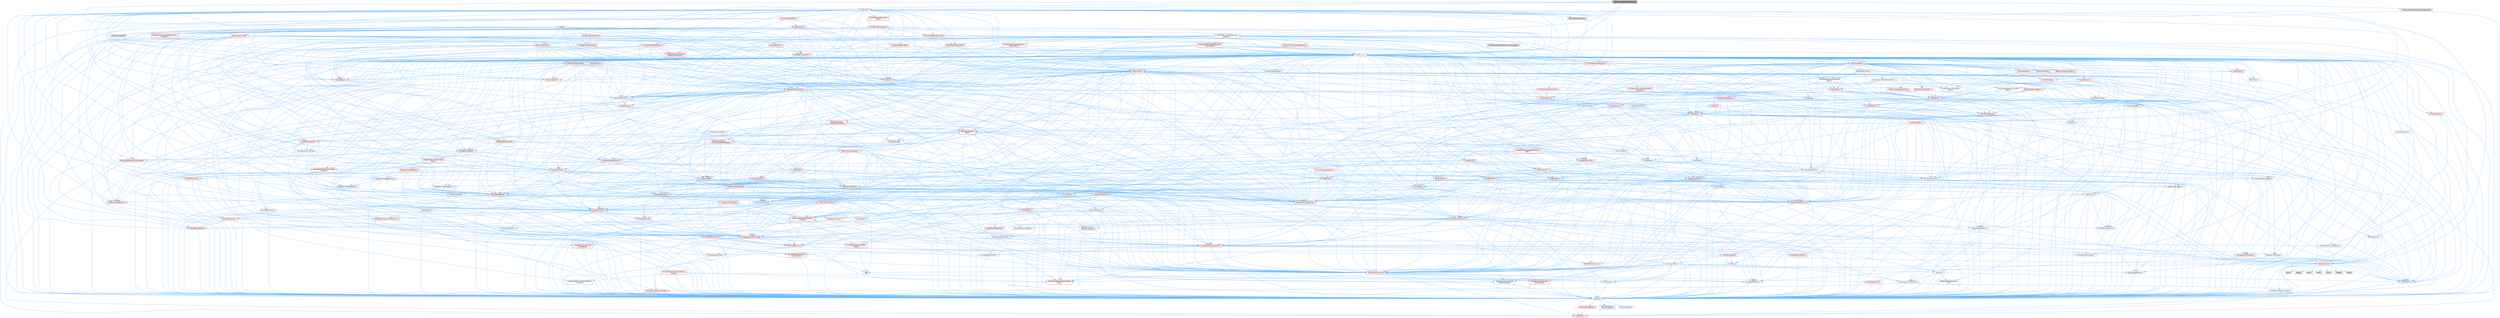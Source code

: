 digraph "K2Node_GetSequenceBinding.h"
{
 // INTERACTIVE_SVG=YES
 // LATEX_PDF_SIZE
  bgcolor="transparent";
  edge [fontname=Helvetica,fontsize=10,labelfontname=Helvetica,labelfontsize=10];
  node [fontname=Helvetica,fontsize=10,shape=box,height=0.2,width=0.4];
  Node1 [id="Node000001",label="K2Node_GetSequenceBinding.h",height=0.2,width=0.4,color="gray40", fillcolor="grey60", style="filled", fontcolor="black",tooltip=" "];
  Node1 -> Node2 [id="edge1_Node000001_Node000002",color="steelblue1",style="solid",tooltip=" "];
  Node2 [id="Node000002",label="CoreMinimal.h",height=0.2,width=0.4,color="grey40", fillcolor="white", style="filled",URL="$d7/d67/CoreMinimal_8h.html",tooltip=" "];
  Node2 -> Node3 [id="edge2_Node000002_Node000003",color="steelblue1",style="solid",tooltip=" "];
  Node3 [id="Node000003",label="CoreTypes.h",height=0.2,width=0.4,color="grey40", fillcolor="white", style="filled",URL="$dc/dec/CoreTypes_8h.html",tooltip=" "];
  Node3 -> Node4 [id="edge3_Node000003_Node000004",color="steelblue1",style="solid",tooltip=" "];
  Node4 [id="Node000004",label="HAL/Platform.h",height=0.2,width=0.4,color="red", fillcolor="#FFF0F0", style="filled",URL="$d9/dd0/Platform_8h.html",tooltip=" "];
  Node3 -> Node14 [id="edge4_Node000003_Node000014",color="steelblue1",style="solid",tooltip=" "];
  Node14 [id="Node000014",label="ProfilingDebugging\l/UMemoryDefines.h",height=0.2,width=0.4,color="grey40", fillcolor="white", style="filled",URL="$d2/da2/UMemoryDefines_8h.html",tooltip=" "];
  Node3 -> Node15 [id="edge5_Node000003_Node000015",color="steelblue1",style="solid",tooltip=" "];
  Node15 [id="Node000015",label="Misc/CoreMiscDefines.h",height=0.2,width=0.4,color="red", fillcolor="#FFF0F0", style="filled",URL="$da/d38/CoreMiscDefines_8h.html",tooltip=" "];
  Node15 -> Node4 [id="edge6_Node000015_Node000004",color="steelblue1",style="solid",tooltip=" "];
  Node3 -> Node16 [id="edge7_Node000003_Node000016",color="steelblue1",style="solid",tooltip=" "];
  Node16 [id="Node000016",label="Misc/CoreDefines.h",height=0.2,width=0.4,color="grey40", fillcolor="white", style="filled",URL="$d3/dd2/CoreDefines_8h.html",tooltip=" "];
  Node2 -> Node17 [id="edge8_Node000002_Node000017",color="steelblue1",style="solid",tooltip=" "];
  Node17 [id="Node000017",label="CoreFwd.h",height=0.2,width=0.4,color="grey40", fillcolor="white", style="filled",URL="$d1/d1e/CoreFwd_8h.html",tooltip=" "];
  Node17 -> Node3 [id="edge9_Node000017_Node000003",color="steelblue1",style="solid",tooltip=" "];
  Node17 -> Node18 [id="edge10_Node000017_Node000018",color="steelblue1",style="solid",tooltip=" "];
  Node18 [id="Node000018",label="Containers/ContainersFwd.h",height=0.2,width=0.4,color="grey40", fillcolor="white", style="filled",URL="$d4/d0a/ContainersFwd_8h.html",tooltip=" "];
  Node18 -> Node4 [id="edge11_Node000018_Node000004",color="steelblue1",style="solid",tooltip=" "];
  Node18 -> Node3 [id="edge12_Node000018_Node000003",color="steelblue1",style="solid",tooltip=" "];
  Node18 -> Node19 [id="edge13_Node000018_Node000019",color="steelblue1",style="solid",tooltip=" "];
  Node19 [id="Node000019",label="Traits/IsContiguousContainer.h",height=0.2,width=0.4,color="red", fillcolor="#FFF0F0", style="filled",URL="$d5/d3c/IsContiguousContainer_8h.html",tooltip=" "];
  Node19 -> Node3 [id="edge14_Node000019_Node000003",color="steelblue1",style="solid",tooltip=" "];
  Node17 -> Node22 [id="edge15_Node000017_Node000022",color="steelblue1",style="solid",tooltip=" "];
  Node22 [id="Node000022",label="Math/MathFwd.h",height=0.2,width=0.4,color="grey40", fillcolor="white", style="filled",URL="$d2/d10/MathFwd_8h.html",tooltip=" "];
  Node22 -> Node4 [id="edge16_Node000022_Node000004",color="steelblue1",style="solid",tooltip=" "];
  Node17 -> Node23 [id="edge17_Node000017_Node000023",color="steelblue1",style="solid",tooltip=" "];
  Node23 [id="Node000023",label="UObject/UObjectHierarchy\lFwd.h",height=0.2,width=0.4,color="grey40", fillcolor="white", style="filled",URL="$d3/d13/UObjectHierarchyFwd_8h.html",tooltip=" "];
  Node2 -> Node23 [id="edge18_Node000002_Node000023",color="steelblue1",style="solid",tooltip=" "];
  Node2 -> Node18 [id="edge19_Node000002_Node000018",color="steelblue1",style="solid",tooltip=" "];
  Node2 -> Node24 [id="edge20_Node000002_Node000024",color="steelblue1",style="solid",tooltip=" "];
  Node24 [id="Node000024",label="Misc/VarArgs.h",height=0.2,width=0.4,color="grey40", fillcolor="white", style="filled",URL="$d5/d6f/VarArgs_8h.html",tooltip=" "];
  Node24 -> Node3 [id="edge21_Node000024_Node000003",color="steelblue1",style="solid",tooltip=" "];
  Node2 -> Node25 [id="edge22_Node000002_Node000025",color="steelblue1",style="solid",tooltip=" "];
  Node25 [id="Node000025",label="Logging/LogVerbosity.h",height=0.2,width=0.4,color="grey40", fillcolor="white", style="filled",URL="$d2/d8f/LogVerbosity_8h.html",tooltip=" "];
  Node25 -> Node3 [id="edge23_Node000025_Node000003",color="steelblue1",style="solid",tooltip=" "];
  Node2 -> Node26 [id="edge24_Node000002_Node000026",color="steelblue1",style="solid",tooltip=" "];
  Node26 [id="Node000026",label="Misc/OutputDevice.h",height=0.2,width=0.4,color="grey40", fillcolor="white", style="filled",URL="$d7/d32/OutputDevice_8h.html",tooltip=" "];
  Node26 -> Node17 [id="edge25_Node000026_Node000017",color="steelblue1",style="solid",tooltip=" "];
  Node26 -> Node3 [id="edge26_Node000026_Node000003",color="steelblue1",style="solid",tooltip=" "];
  Node26 -> Node25 [id="edge27_Node000026_Node000025",color="steelblue1",style="solid",tooltip=" "];
  Node26 -> Node24 [id="edge28_Node000026_Node000024",color="steelblue1",style="solid",tooltip=" "];
  Node26 -> Node27 [id="edge29_Node000026_Node000027",color="steelblue1",style="solid",tooltip=" "];
  Node27 [id="Node000027",label="Templates/IsArrayOrRefOf\lTypeByPredicate.h",height=0.2,width=0.4,color="grey40", fillcolor="white", style="filled",URL="$d6/da1/IsArrayOrRefOfTypeByPredicate_8h.html",tooltip=" "];
  Node27 -> Node3 [id="edge30_Node000027_Node000003",color="steelblue1",style="solid",tooltip=" "];
  Node26 -> Node28 [id="edge31_Node000026_Node000028",color="steelblue1",style="solid",tooltip=" "];
  Node28 [id="Node000028",label="Templates/IsValidVariadic\lFunctionArg.h",height=0.2,width=0.4,color="red", fillcolor="#FFF0F0", style="filled",URL="$d0/dc8/IsValidVariadicFunctionArg_8h.html",tooltip=" "];
  Node28 -> Node3 [id="edge32_Node000028_Node000003",color="steelblue1",style="solid",tooltip=" "];
  Node26 -> Node30 [id="edge33_Node000026_Node000030",color="steelblue1",style="solid",tooltip=" "];
  Node30 [id="Node000030",label="Traits/IsCharEncodingCompatible\lWith.h",height=0.2,width=0.4,color="red", fillcolor="#FFF0F0", style="filled",URL="$df/dd1/IsCharEncodingCompatibleWith_8h.html",tooltip=" "];
  Node2 -> Node32 [id="edge34_Node000002_Node000032",color="steelblue1",style="solid",tooltip=" "];
  Node32 [id="Node000032",label="HAL/PlatformCrt.h",height=0.2,width=0.4,color="red", fillcolor="#FFF0F0", style="filled",URL="$d8/d75/PlatformCrt_8h.html",tooltip=" "];
  Node32 -> Node33 [id="edge35_Node000032_Node000033",color="steelblue1",style="solid",tooltip=" "];
  Node33 [id="Node000033",label="new",height=0.2,width=0.4,color="grey60", fillcolor="#E0E0E0", style="filled",tooltip=" "];
  Node32 -> Node34 [id="edge36_Node000032_Node000034",color="steelblue1",style="solid",tooltip=" "];
  Node34 [id="Node000034",label="wchar.h",height=0.2,width=0.4,color="grey60", fillcolor="#E0E0E0", style="filled",tooltip=" "];
  Node32 -> Node35 [id="edge37_Node000032_Node000035",color="steelblue1",style="solid",tooltip=" "];
  Node35 [id="Node000035",label="stddef.h",height=0.2,width=0.4,color="grey60", fillcolor="#E0E0E0", style="filled",tooltip=" "];
  Node32 -> Node36 [id="edge38_Node000032_Node000036",color="steelblue1",style="solid",tooltip=" "];
  Node36 [id="Node000036",label="stdlib.h",height=0.2,width=0.4,color="grey60", fillcolor="#E0E0E0", style="filled",tooltip=" "];
  Node32 -> Node37 [id="edge39_Node000032_Node000037",color="steelblue1",style="solid",tooltip=" "];
  Node37 [id="Node000037",label="stdio.h",height=0.2,width=0.4,color="grey60", fillcolor="#E0E0E0", style="filled",tooltip=" "];
  Node32 -> Node38 [id="edge40_Node000032_Node000038",color="steelblue1",style="solid",tooltip=" "];
  Node38 [id="Node000038",label="stdarg.h",height=0.2,width=0.4,color="grey60", fillcolor="#E0E0E0", style="filled",tooltip=" "];
  Node32 -> Node39 [id="edge41_Node000032_Node000039",color="steelblue1",style="solid",tooltip=" "];
  Node39 [id="Node000039",label="math.h",height=0.2,width=0.4,color="grey60", fillcolor="#E0E0E0", style="filled",tooltip=" "];
  Node32 -> Node40 [id="edge42_Node000032_Node000040",color="steelblue1",style="solid",tooltip=" "];
  Node40 [id="Node000040",label="float.h",height=0.2,width=0.4,color="grey60", fillcolor="#E0E0E0", style="filled",tooltip=" "];
  Node2 -> Node42 [id="edge43_Node000002_Node000042",color="steelblue1",style="solid",tooltip=" "];
  Node42 [id="Node000042",label="HAL/PlatformMisc.h",height=0.2,width=0.4,color="red", fillcolor="#FFF0F0", style="filled",URL="$d0/df5/PlatformMisc_8h.html",tooltip=" "];
  Node42 -> Node3 [id="edge44_Node000042_Node000003",color="steelblue1",style="solid",tooltip=" "];
  Node2 -> Node61 [id="edge45_Node000002_Node000061",color="steelblue1",style="solid",tooltip=" "];
  Node61 [id="Node000061",label="Misc/AssertionMacros.h",height=0.2,width=0.4,color="red", fillcolor="#FFF0F0", style="filled",URL="$d0/dfa/AssertionMacros_8h.html",tooltip=" "];
  Node61 -> Node3 [id="edge46_Node000061_Node000003",color="steelblue1",style="solid",tooltip=" "];
  Node61 -> Node4 [id="edge47_Node000061_Node000004",color="steelblue1",style="solid",tooltip=" "];
  Node61 -> Node42 [id="edge48_Node000061_Node000042",color="steelblue1",style="solid",tooltip=" "];
  Node61 -> Node62 [id="edge49_Node000061_Node000062",color="steelblue1",style="solid",tooltip=" "];
  Node62 [id="Node000062",label="Templates/EnableIf.h",height=0.2,width=0.4,color="grey40", fillcolor="white", style="filled",URL="$d7/d60/EnableIf_8h.html",tooltip=" "];
  Node62 -> Node3 [id="edge50_Node000062_Node000003",color="steelblue1",style="solid",tooltip=" "];
  Node61 -> Node27 [id="edge51_Node000061_Node000027",color="steelblue1",style="solid",tooltip=" "];
  Node61 -> Node28 [id="edge52_Node000061_Node000028",color="steelblue1",style="solid",tooltip=" "];
  Node61 -> Node30 [id="edge53_Node000061_Node000030",color="steelblue1",style="solid",tooltip=" "];
  Node61 -> Node24 [id="edge54_Node000061_Node000024",color="steelblue1",style="solid",tooltip=" "];
  Node2 -> Node70 [id="edge55_Node000002_Node000070",color="steelblue1",style="solid",tooltip=" "];
  Node70 [id="Node000070",label="Templates/IsPointer.h",height=0.2,width=0.4,color="grey40", fillcolor="white", style="filled",URL="$d7/d05/IsPointer_8h.html",tooltip=" "];
  Node70 -> Node3 [id="edge56_Node000070_Node000003",color="steelblue1",style="solid",tooltip=" "];
  Node2 -> Node71 [id="edge57_Node000002_Node000071",color="steelblue1",style="solid",tooltip=" "];
  Node71 [id="Node000071",label="HAL/PlatformMemory.h",height=0.2,width=0.4,color="red", fillcolor="#FFF0F0", style="filled",URL="$de/d68/PlatformMemory_8h.html",tooltip=" "];
  Node71 -> Node3 [id="edge58_Node000071_Node000003",color="steelblue1",style="solid",tooltip=" "];
  Node2 -> Node54 [id="edge59_Node000002_Node000054",color="steelblue1",style="solid",tooltip=" "];
  Node54 [id="Node000054",label="HAL/PlatformAtomics.h",height=0.2,width=0.4,color="red", fillcolor="#FFF0F0", style="filled",URL="$d3/d36/PlatformAtomics_8h.html",tooltip=" "];
  Node54 -> Node3 [id="edge60_Node000054_Node000003",color="steelblue1",style="solid",tooltip=" "];
  Node2 -> Node76 [id="edge61_Node000002_Node000076",color="steelblue1",style="solid",tooltip=" "];
  Node76 [id="Node000076",label="Misc/Exec.h",height=0.2,width=0.4,color="grey40", fillcolor="white", style="filled",URL="$de/ddb/Exec_8h.html",tooltip=" "];
  Node76 -> Node3 [id="edge62_Node000076_Node000003",color="steelblue1",style="solid",tooltip=" "];
  Node76 -> Node61 [id="edge63_Node000076_Node000061",color="steelblue1",style="solid",tooltip=" "];
  Node2 -> Node77 [id="edge64_Node000002_Node000077",color="steelblue1",style="solid",tooltip=" "];
  Node77 [id="Node000077",label="HAL/MemoryBase.h",height=0.2,width=0.4,color="red", fillcolor="#FFF0F0", style="filled",URL="$d6/d9f/MemoryBase_8h.html",tooltip=" "];
  Node77 -> Node3 [id="edge65_Node000077_Node000003",color="steelblue1",style="solid",tooltip=" "];
  Node77 -> Node54 [id="edge66_Node000077_Node000054",color="steelblue1",style="solid",tooltip=" "];
  Node77 -> Node32 [id="edge67_Node000077_Node000032",color="steelblue1",style="solid",tooltip=" "];
  Node77 -> Node76 [id="edge68_Node000077_Node000076",color="steelblue1",style="solid",tooltip=" "];
  Node77 -> Node26 [id="edge69_Node000077_Node000026",color="steelblue1",style="solid",tooltip=" "];
  Node2 -> Node87 [id="edge70_Node000002_Node000087",color="steelblue1",style="solid",tooltip=" "];
  Node87 [id="Node000087",label="HAL/UnrealMemory.h",height=0.2,width=0.4,color="red", fillcolor="#FFF0F0", style="filled",URL="$d9/d96/UnrealMemory_8h.html",tooltip=" "];
  Node87 -> Node3 [id="edge71_Node000087_Node000003",color="steelblue1",style="solid",tooltip=" "];
  Node87 -> Node77 [id="edge72_Node000087_Node000077",color="steelblue1",style="solid",tooltip=" "];
  Node87 -> Node71 [id="edge73_Node000087_Node000071",color="steelblue1",style="solid",tooltip=" "];
  Node87 -> Node70 [id="edge74_Node000087_Node000070",color="steelblue1",style="solid",tooltip=" "];
  Node2 -> Node89 [id="edge75_Node000002_Node000089",color="steelblue1",style="solid",tooltip=" "];
  Node89 [id="Node000089",label="Templates/IsArithmetic.h",height=0.2,width=0.4,color="grey40", fillcolor="white", style="filled",URL="$d2/d5d/IsArithmetic_8h.html",tooltip=" "];
  Node89 -> Node3 [id="edge76_Node000089_Node000003",color="steelblue1",style="solid",tooltip=" "];
  Node2 -> Node83 [id="edge77_Node000002_Node000083",color="steelblue1",style="solid",tooltip=" "];
  Node83 [id="Node000083",label="Templates/AndOrNot.h",height=0.2,width=0.4,color="grey40", fillcolor="white", style="filled",URL="$db/d0a/AndOrNot_8h.html",tooltip=" "];
  Node83 -> Node3 [id="edge78_Node000083_Node000003",color="steelblue1",style="solid",tooltip=" "];
  Node2 -> Node90 [id="edge79_Node000002_Node000090",color="steelblue1",style="solid",tooltip=" "];
  Node90 [id="Node000090",label="Templates/IsPODType.h",height=0.2,width=0.4,color="grey40", fillcolor="white", style="filled",URL="$d7/db1/IsPODType_8h.html",tooltip=" "];
  Node90 -> Node3 [id="edge80_Node000090_Node000003",color="steelblue1",style="solid",tooltip=" "];
  Node2 -> Node91 [id="edge81_Node000002_Node000091",color="steelblue1",style="solid",tooltip=" "];
  Node91 [id="Node000091",label="Templates/IsUECoreType.h",height=0.2,width=0.4,color="red", fillcolor="#FFF0F0", style="filled",URL="$d1/db8/IsUECoreType_8h.html",tooltip=" "];
  Node91 -> Node3 [id="edge82_Node000091_Node000003",color="steelblue1",style="solid",tooltip=" "];
  Node2 -> Node84 [id="edge83_Node000002_Node000084",color="steelblue1",style="solid",tooltip=" "];
  Node84 [id="Node000084",label="Templates/IsTriviallyCopy\lConstructible.h",height=0.2,width=0.4,color="red", fillcolor="#FFF0F0", style="filled",URL="$d3/d78/IsTriviallyCopyConstructible_8h.html",tooltip=" "];
  Node84 -> Node3 [id="edge84_Node000084_Node000003",color="steelblue1",style="solid",tooltip=" "];
  Node2 -> Node92 [id="edge85_Node000002_Node000092",color="steelblue1",style="solid",tooltip=" "];
  Node92 [id="Node000092",label="Templates/UnrealTypeTraits.h",height=0.2,width=0.4,color="red", fillcolor="#FFF0F0", style="filled",URL="$d2/d2d/UnrealTypeTraits_8h.html",tooltip=" "];
  Node92 -> Node3 [id="edge86_Node000092_Node000003",color="steelblue1",style="solid",tooltip=" "];
  Node92 -> Node70 [id="edge87_Node000092_Node000070",color="steelblue1",style="solid",tooltip=" "];
  Node92 -> Node61 [id="edge88_Node000092_Node000061",color="steelblue1",style="solid",tooltip=" "];
  Node92 -> Node83 [id="edge89_Node000092_Node000083",color="steelblue1",style="solid",tooltip=" "];
  Node92 -> Node62 [id="edge90_Node000092_Node000062",color="steelblue1",style="solid",tooltip=" "];
  Node92 -> Node89 [id="edge91_Node000092_Node000089",color="steelblue1",style="solid",tooltip=" "];
  Node92 -> Node90 [id="edge92_Node000092_Node000090",color="steelblue1",style="solid",tooltip=" "];
  Node92 -> Node91 [id="edge93_Node000092_Node000091",color="steelblue1",style="solid",tooltip=" "];
  Node92 -> Node84 [id="edge94_Node000092_Node000084",color="steelblue1",style="solid",tooltip=" "];
  Node2 -> Node62 [id="edge95_Node000002_Node000062",color="steelblue1",style="solid",tooltip=" "];
  Node2 -> Node94 [id="edge96_Node000002_Node000094",color="steelblue1",style="solid",tooltip=" "];
  Node94 [id="Node000094",label="Templates/RemoveReference.h",height=0.2,width=0.4,color="grey40", fillcolor="white", style="filled",URL="$da/dbe/RemoveReference_8h.html",tooltip=" "];
  Node94 -> Node3 [id="edge97_Node000094_Node000003",color="steelblue1",style="solid",tooltip=" "];
  Node2 -> Node95 [id="edge98_Node000002_Node000095",color="steelblue1",style="solid",tooltip=" "];
  Node95 [id="Node000095",label="Templates/IntegralConstant.h",height=0.2,width=0.4,color="grey40", fillcolor="white", style="filled",URL="$db/d1b/IntegralConstant_8h.html",tooltip=" "];
  Node95 -> Node3 [id="edge99_Node000095_Node000003",color="steelblue1",style="solid",tooltip=" "];
  Node2 -> Node96 [id="edge100_Node000002_Node000096",color="steelblue1",style="solid",tooltip=" "];
  Node96 [id="Node000096",label="Templates/IsClass.h",height=0.2,width=0.4,color="grey40", fillcolor="white", style="filled",URL="$db/dcb/IsClass_8h.html",tooltip=" "];
  Node96 -> Node3 [id="edge101_Node000096_Node000003",color="steelblue1",style="solid",tooltip=" "];
  Node2 -> Node97 [id="edge102_Node000002_Node000097",color="steelblue1",style="solid",tooltip=" "];
  Node97 [id="Node000097",label="Templates/TypeCompatible\lBytes.h",height=0.2,width=0.4,color="red", fillcolor="#FFF0F0", style="filled",URL="$df/d0a/TypeCompatibleBytes_8h.html",tooltip=" "];
  Node97 -> Node3 [id="edge103_Node000097_Node000003",color="steelblue1",style="solid",tooltip=" "];
  Node97 -> Node33 [id="edge104_Node000097_Node000033",color="steelblue1",style="solid",tooltip=" "];
  Node2 -> Node19 [id="edge105_Node000002_Node000019",color="steelblue1",style="solid",tooltip=" "];
  Node2 -> Node98 [id="edge106_Node000002_Node000098",color="steelblue1",style="solid",tooltip=" "];
  Node98 [id="Node000098",label="Templates/UnrealTemplate.h",height=0.2,width=0.4,color="red", fillcolor="#FFF0F0", style="filled",URL="$d4/d24/UnrealTemplate_8h.html",tooltip=" "];
  Node98 -> Node3 [id="edge107_Node000098_Node000003",color="steelblue1",style="solid",tooltip=" "];
  Node98 -> Node70 [id="edge108_Node000098_Node000070",color="steelblue1",style="solid",tooltip=" "];
  Node98 -> Node87 [id="edge109_Node000098_Node000087",color="steelblue1",style="solid",tooltip=" "];
  Node98 -> Node92 [id="edge110_Node000098_Node000092",color="steelblue1",style="solid",tooltip=" "];
  Node98 -> Node94 [id="edge111_Node000098_Node000094",color="steelblue1",style="solid",tooltip=" "];
  Node98 -> Node97 [id="edge112_Node000098_Node000097",color="steelblue1",style="solid",tooltip=" "];
  Node98 -> Node19 [id="edge113_Node000098_Node000019",color="steelblue1",style="solid",tooltip=" "];
  Node2 -> Node47 [id="edge114_Node000002_Node000047",color="steelblue1",style="solid",tooltip=" "];
  Node47 [id="Node000047",label="Math/NumericLimits.h",height=0.2,width=0.4,color="grey40", fillcolor="white", style="filled",URL="$df/d1b/NumericLimits_8h.html",tooltip=" "];
  Node47 -> Node3 [id="edge115_Node000047_Node000003",color="steelblue1",style="solid",tooltip=" "];
  Node2 -> Node102 [id="edge116_Node000002_Node000102",color="steelblue1",style="solid",tooltip=" "];
  Node102 [id="Node000102",label="HAL/PlatformMath.h",height=0.2,width=0.4,color="red", fillcolor="#FFF0F0", style="filled",URL="$dc/d53/PlatformMath_8h.html",tooltip=" "];
  Node102 -> Node3 [id="edge117_Node000102_Node000003",color="steelblue1",style="solid",tooltip=" "];
  Node2 -> Node85 [id="edge118_Node000002_Node000085",color="steelblue1",style="solid",tooltip=" "];
  Node85 [id="Node000085",label="Templates/IsTriviallyCopy\lAssignable.h",height=0.2,width=0.4,color="red", fillcolor="#FFF0F0", style="filled",URL="$d2/df2/IsTriviallyCopyAssignable_8h.html",tooltip=" "];
  Node85 -> Node3 [id="edge119_Node000085_Node000003",color="steelblue1",style="solid",tooltip=" "];
  Node2 -> Node110 [id="edge120_Node000002_Node000110",color="steelblue1",style="solid",tooltip=" "];
  Node110 [id="Node000110",label="Templates/MemoryOps.h",height=0.2,width=0.4,color="red", fillcolor="#FFF0F0", style="filled",URL="$db/dea/MemoryOps_8h.html",tooltip=" "];
  Node110 -> Node3 [id="edge121_Node000110_Node000003",color="steelblue1",style="solid",tooltip=" "];
  Node110 -> Node87 [id="edge122_Node000110_Node000087",color="steelblue1",style="solid",tooltip=" "];
  Node110 -> Node85 [id="edge123_Node000110_Node000085",color="steelblue1",style="solid",tooltip=" "];
  Node110 -> Node84 [id="edge124_Node000110_Node000084",color="steelblue1",style="solid",tooltip=" "];
  Node110 -> Node92 [id="edge125_Node000110_Node000092",color="steelblue1",style="solid",tooltip=" "];
  Node110 -> Node33 [id="edge126_Node000110_Node000033",color="steelblue1",style="solid",tooltip=" "];
  Node2 -> Node111 [id="edge127_Node000002_Node000111",color="steelblue1",style="solid",tooltip=" "];
  Node111 [id="Node000111",label="Containers/ContainerAllocation\lPolicies.h",height=0.2,width=0.4,color="red", fillcolor="#FFF0F0", style="filled",URL="$d7/dff/ContainerAllocationPolicies_8h.html",tooltip=" "];
  Node111 -> Node3 [id="edge128_Node000111_Node000003",color="steelblue1",style="solid",tooltip=" "];
  Node111 -> Node111 [id="edge129_Node000111_Node000111",color="steelblue1",style="solid",tooltip=" "];
  Node111 -> Node102 [id="edge130_Node000111_Node000102",color="steelblue1",style="solid",tooltip=" "];
  Node111 -> Node87 [id="edge131_Node000111_Node000087",color="steelblue1",style="solid",tooltip=" "];
  Node111 -> Node47 [id="edge132_Node000111_Node000047",color="steelblue1",style="solid",tooltip=" "];
  Node111 -> Node61 [id="edge133_Node000111_Node000061",color="steelblue1",style="solid",tooltip=" "];
  Node111 -> Node110 [id="edge134_Node000111_Node000110",color="steelblue1",style="solid",tooltip=" "];
  Node111 -> Node97 [id="edge135_Node000111_Node000097",color="steelblue1",style="solid",tooltip=" "];
  Node2 -> Node114 [id="edge136_Node000002_Node000114",color="steelblue1",style="solid",tooltip=" "];
  Node114 [id="Node000114",label="Templates/IsEnumClass.h",height=0.2,width=0.4,color="grey40", fillcolor="white", style="filled",URL="$d7/d15/IsEnumClass_8h.html",tooltip=" "];
  Node114 -> Node3 [id="edge137_Node000114_Node000003",color="steelblue1",style="solid",tooltip=" "];
  Node114 -> Node83 [id="edge138_Node000114_Node000083",color="steelblue1",style="solid",tooltip=" "];
  Node2 -> Node115 [id="edge139_Node000002_Node000115",color="steelblue1",style="solid",tooltip=" "];
  Node115 [id="Node000115",label="HAL/PlatformProperties.h",height=0.2,width=0.4,color="red", fillcolor="#FFF0F0", style="filled",URL="$d9/db0/PlatformProperties_8h.html",tooltip=" "];
  Node115 -> Node3 [id="edge140_Node000115_Node000003",color="steelblue1",style="solid",tooltip=" "];
  Node2 -> Node118 [id="edge141_Node000002_Node000118",color="steelblue1",style="solid",tooltip=" "];
  Node118 [id="Node000118",label="Misc/EngineVersionBase.h",height=0.2,width=0.4,color="grey40", fillcolor="white", style="filled",URL="$d5/d2b/EngineVersionBase_8h.html",tooltip=" "];
  Node118 -> Node3 [id="edge142_Node000118_Node000003",color="steelblue1",style="solid",tooltip=" "];
  Node2 -> Node119 [id="edge143_Node000002_Node000119",color="steelblue1",style="solid",tooltip=" "];
  Node119 [id="Node000119",label="Internationalization\l/TextNamespaceFwd.h",height=0.2,width=0.4,color="grey40", fillcolor="white", style="filled",URL="$d8/d97/TextNamespaceFwd_8h.html",tooltip=" "];
  Node119 -> Node3 [id="edge144_Node000119_Node000003",color="steelblue1",style="solid",tooltip=" "];
  Node2 -> Node120 [id="edge145_Node000002_Node000120",color="steelblue1",style="solid",tooltip=" "];
  Node120 [id="Node000120",label="Serialization/Archive.h",height=0.2,width=0.4,color="red", fillcolor="#FFF0F0", style="filled",URL="$d7/d3b/Archive_8h.html",tooltip=" "];
  Node120 -> Node17 [id="edge146_Node000120_Node000017",color="steelblue1",style="solid",tooltip=" "];
  Node120 -> Node3 [id="edge147_Node000120_Node000003",color="steelblue1",style="solid",tooltip=" "];
  Node120 -> Node115 [id="edge148_Node000120_Node000115",color="steelblue1",style="solid",tooltip=" "];
  Node120 -> Node119 [id="edge149_Node000120_Node000119",color="steelblue1",style="solid",tooltip=" "];
  Node120 -> Node22 [id="edge150_Node000120_Node000022",color="steelblue1",style="solid",tooltip=" "];
  Node120 -> Node61 [id="edge151_Node000120_Node000061",color="steelblue1",style="solid",tooltip=" "];
  Node120 -> Node118 [id="edge152_Node000120_Node000118",color="steelblue1",style="solid",tooltip=" "];
  Node120 -> Node24 [id="edge153_Node000120_Node000024",color="steelblue1",style="solid",tooltip=" "];
  Node120 -> Node62 [id="edge154_Node000120_Node000062",color="steelblue1",style="solid",tooltip=" "];
  Node120 -> Node27 [id="edge155_Node000120_Node000027",color="steelblue1",style="solid",tooltip=" "];
  Node120 -> Node114 [id="edge156_Node000120_Node000114",color="steelblue1",style="solid",tooltip=" "];
  Node120 -> Node28 [id="edge157_Node000120_Node000028",color="steelblue1",style="solid",tooltip=" "];
  Node120 -> Node98 [id="edge158_Node000120_Node000098",color="steelblue1",style="solid",tooltip=" "];
  Node120 -> Node30 [id="edge159_Node000120_Node000030",color="steelblue1",style="solid",tooltip=" "];
  Node120 -> Node123 [id="edge160_Node000120_Node000123",color="steelblue1",style="solid",tooltip=" "];
  Node123 [id="Node000123",label="UObject/ObjectVersion.h",height=0.2,width=0.4,color="grey40", fillcolor="white", style="filled",URL="$da/d63/ObjectVersion_8h.html",tooltip=" "];
  Node123 -> Node3 [id="edge161_Node000123_Node000003",color="steelblue1",style="solid",tooltip=" "];
  Node2 -> Node124 [id="edge162_Node000002_Node000124",color="steelblue1",style="solid",tooltip=" "];
  Node124 [id="Node000124",label="Templates/Less.h",height=0.2,width=0.4,color="grey40", fillcolor="white", style="filled",URL="$de/dc8/Less_8h.html",tooltip=" "];
  Node124 -> Node3 [id="edge163_Node000124_Node000003",color="steelblue1",style="solid",tooltip=" "];
  Node124 -> Node98 [id="edge164_Node000124_Node000098",color="steelblue1",style="solid",tooltip=" "];
  Node2 -> Node125 [id="edge165_Node000002_Node000125",color="steelblue1",style="solid",tooltip=" "];
  Node125 [id="Node000125",label="Templates/Sorting.h",height=0.2,width=0.4,color="red", fillcolor="#FFF0F0", style="filled",URL="$d3/d9e/Sorting_8h.html",tooltip=" "];
  Node125 -> Node3 [id="edge166_Node000125_Node000003",color="steelblue1",style="solid",tooltip=" "];
  Node125 -> Node102 [id="edge167_Node000125_Node000102",color="steelblue1",style="solid",tooltip=" "];
  Node125 -> Node124 [id="edge168_Node000125_Node000124",color="steelblue1",style="solid",tooltip=" "];
  Node2 -> Node136 [id="edge169_Node000002_Node000136",color="steelblue1",style="solid",tooltip=" "];
  Node136 [id="Node000136",label="Misc/Char.h",height=0.2,width=0.4,color="red", fillcolor="#FFF0F0", style="filled",URL="$d0/d58/Char_8h.html",tooltip=" "];
  Node136 -> Node3 [id="edge170_Node000136_Node000003",color="steelblue1",style="solid",tooltip=" "];
  Node2 -> Node139 [id="edge171_Node000002_Node000139",color="steelblue1",style="solid",tooltip=" "];
  Node139 [id="Node000139",label="GenericPlatform/GenericPlatform\lStricmp.h",height=0.2,width=0.4,color="grey40", fillcolor="white", style="filled",URL="$d2/d86/GenericPlatformStricmp_8h.html",tooltip=" "];
  Node139 -> Node3 [id="edge172_Node000139_Node000003",color="steelblue1",style="solid",tooltip=" "];
  Node2 -> Node140 [id="edge173_Node000002_Node000140",color="steelblue1",style="solid",tooltip=" "];
  Node140 [id="Node000140",label="GenericPlatform/GenericPlatform\lString.h",height=0.2,width=0.4,color="red", fillcolor="#FFF0F0", style="filled",URL="$dd/d20/GenericPlatformString_8h.html",tooltip=" "];
  Node140 -> Node3 [id="edge174_Node000140_Node000003",color="steelblue1",style="solid",tooltip=" "];
  Node140 -> Node139 [id="edge175_Node000140_Node000139",color="steelblue1",style="solid",tooltip=" "];
  Node140 -> Node62 [id="edge176_Node000140_Node000062",color="steelblue1",style="solid",tooltip=" "];
  Node140 -> Node30 [id="edge177_Node000140_Node000030",color="steelblue1",style="solid",tooltip=" "];
  Node2 -> Node73 [id="edge178_Node000002_Node000073",color="steelblue1",style="solid",tooltip=" "];
  Node73 [id="Node000073",label="HAL/PlatformString.h",height=0.2,width=0.4,color="red", fillcolor="#FFF0F0", style="filled",URL="$db/db5/PlatformString_8h.html",tooltip=" "];
  Node73 -> Node3 [id="edge179_Node000073_Node000003",color="steelblue1",style="solid",tooltip=" "];
  Node2 -> Node143 [id="edge180_Node000002_Node000143",color="steelblue1",style="solid",tooltip=" "];
  Node143 [id="Node000143",label="Misc/CString.h",height=0.2,width=0.4,color="grey40", fillcolor="white", style="filled",URL="$d2/d49/CString_8h.html",tooltip=" "];
  Node143 -> Node3 [id="edge181_Node000143_Node000003",color="steelblue1",style="solid",tooltip=" "];
  Node143 -> Node32 [id="edge182_Node000143_Node000032",color="steelblue1",style="solid",tooltip=" "];
  Node143 -> Node73 [id="edge183_Node000143_Node000073",color="steelblue1",style="solid",tooltip=" "];
  Node143 -> Node61 [id="edge184_Node000143_Node000061",color="steelblue1",style="solid",tooltip=" "];
  Node143 -> Node136 [id="edge185_Node000143_Node000136",color="steelblue1",style="solid",tooltip=" "];
  Node143 -> Node24 [id="edge186_Node000143_Node000024",color="steelblue1",style="solid",tooltip=" "];
  Node143 -> Node27 [id="edge187_Node000143_Node000027",color="steelblue1",style="solid",tooltip=" "];
  Node143 -> Node28 [id="edge188_Node000143_Node000028",color="steelblue1",style="solid",tooltip=" "];
  Node143 -> Node30 [id="edge189_Node000143_Node000030",color="steelblue1",style="solid",tooltip=" "];
  Node2 -> Node144 [id="edge190_Node000002_Node000144",color="steelblue1",style="solid",tooltip=" "];
  Node144 [id="Node000144",label="Misc/Crc.h",height=0.2,width=0.4,color="red", fillcolor="#FFF0F0", style="filled",URL="$d4/dd2/Crc_8h.html",tooltip=" "];
  Node144 -> Node3 [id="edge191_Node000144_Node000003",color="steelblue1",style="solid",tooltip=" "];
  Node144 -> Node73 [id="edge192_Node000144_Node000073",color="steelblue1",style="solid",tooltip=" "];
  Node144 -> Node61 [id="edge193_Node000144_Node000061",color="steelblue1",style="solid",tooltip=" "];
  Node144 -> Node143 [id="edge194_Node000144_Node000143",color="steelblue1",style="solid",tooltip=" "];
  Node144 -> Node136 [id="edge195_Node000144_Node000136",color="steelblue1",style="solid",tooltip=" "];
  Node144 -> Node92 [id="edge196_Node000144_Node000092",color="steelblue1",style="solid",tooltip=" "];
  Node2 -> Node135 [id="edge197_Node000002_Node000135",color="steelblue1",style="solid",tooltip=" "];
  Node135 [id="Node000135",label="Math/UnrealMathUtility.h",height=0.2,width=0.4,color="red", fillcolor="#FFF0F0", style="filled",URL="$db/db8/UnrealMathUtility_8h.html",tooltip=" "];
  Node135 -> Node3 [id="edge198_Node000135_Node000003",color="steelblue1",style="solid",tooltip=" "];
  Node135 -> Node61 [id="edge199_Node000135_Node000061",color="steelblue1",style="solid",tooltip=" "];
  Node135 -> Node102 [id="edge200_Node000135_Node000102",color="steelblue1",style="solid",tooltip=" "];
  Node135 -> Node22 [id="edge201_Node000135_Node000022",color="steelblue1",style="solid",tooltip=" "];
  Node2 -> Node145 [id="edge202_Node000002_Node000145",color="steelblue1",style="solid",tooltip=" "];
  Node145 [id="Node000145",label="Containers/UnrealString.h",height=0.2,width=0.4,color="red", fillcolor="#FFF0F0", style="filled",URL="$d5/dba/UnrealString_8h.html",tooltip=" "];
  Node2 -> Node149 [id="edge203_Node000002_Node000149",color="steelblue1",style="solid",tooltip=" "];
  Node149 [id="Node000149",label="Containers/Array.h",height=0.2,width=0.4,color="red", fillcolor="#FFF0F0", style="filled",URL="$df/dd0/Array_8h.html",tooltip=" "];
  Node149 -> Node3 [id="edge204_Node000149_Node000003",color="steelblue1",style="solid",tooltip=" "];
  Node149 -> Node61 [id="edge205_Node000149_Node000061",color="steelblue1",style="solid",tooltip=" "];
  Node149 -> Node87 [id="edge206_Node000149_Node000087",color="steelblue1",style="solid",tooltip=" "];
  Node149 -> Node92 [id="edge207_Node000149_Node000092",color="steelblue1",style="solid",tooltip=" "];
  Node149 -> Node98 [id="edge208_Node000149_Node000098",color="steelblue1",style="solid",tooltip=" "];
  Node149 -> Node111 [id="edge209_Node000149_Node000111",color="steelblue1",style="solid",tooltip=" "];
  Node149 -> Node120 [id="edge210_Node000149_Node000120",color="steelblue1",style="solid",tooltip=" "];
  Node149 -> Node128 [id="edge211_Node000149_Node000128",color="steelblue1",style="solid",tooltip=" "];
  Node128 [id="Node000128",label="Templates/Invoke.h",height=0.2,width=0.4,color="red", fillcolor="#FFF0F0", style="filled",URL="$d7/deb/Invoke_8h.html",tooltip=" "];
  Node128 -> Node3 [id="edge212_Node000128_Node000003",color="steelblue1",style="solid",tooltip=" "];
  Node128 -> Node98 [id="edge213_Node000128_Node000098",color="steelblue1",style="solid",tooltip=" "];
  Node149 -> Node124 [id="edge214_Node000149_Node000124",color="steelblue1",style="solid",tooltip=" "];
  Node149 -> Node125 [id="edge215_Node000149_Node000125",color="steelblue1",style="solid",tooltip=" "];
  Node149 -> Node172 [id="edge216_Node000149_Node000172",color="steelblue1",style="solid",tooltip=" "];
  Node172 [id="Node000172",label="Templates/AlignmentTemplates.h",height=0.2,width=0.4,color="red", fillcolor="#FFF0F0", style="filled",URL="$dd/d32/AlignmentTemplates_8h.html",tooltip=" "];
  Node172 -> Node3 [id="edge217_Node000172_Node000003",color="steelblue1",style="solid",tooltip=" "];
  Node172 -> Node70 [id="edge218_Node000172_Node000070",color="steelblue1",style="solid",tooltip=" "];
  Node2 -> Node173 [id="edge219_Node000002_Node000173",color="steelblue1",style="solid",tooltip=" "];
  Node173 [id="Node000173",label="Misc/FrameNumber.h",height=0.2,width=0.4,color="grey40", fillcolor="white", style="filled",URL="$dd/dbd/FrameNumber_8h.html",tooltip=" "];
  Node173 -> Node3 [id="edge220_Node000173_Node000003",color="steelblue1",style="solid",tooltip=" "];
  Node173 -> Node47 [id="edge221_Node000173_Node000047",color="steelblue1",style="solid",tooltip=" "];
  Node173 -> Node135 [id="edge222_Node000173_Node000135",color="steelblue1",style="solid",tooltip=" "];
  Node173 -> Node62 [id="edge223_Node000173_Node000062",color="steelblue1",style="solid",tooltip=" "];
  Node173 -> Node92 [id="edge224_Node000173_Node000092",color="steelblue1",style="solid",tooltip=" "];
  Node2 -> Node174 [id="edge225_Node000002_Node000174",color="steelblue1",style="solid",tooltip=" "];
  Node174 [id="Node000174",label="Misc/Timespan.h",height=0.2,width=0.4,color="grey40", fillcolor="white", style="filled",URL="$da/dd9/Timespan_8h.html",tooltip=" "];
  Node174 -> Node3 [id="edge226_Node000174_Node000003",color="steelblue1",style="solid",tooltip=" "];
  Node174 -> Node175 [id="edge227_Node000174_Node000175",color="steelblue1",style="solid",tooltip=" "];
  Node175 [id="Node000175",label="Math/Interval.h",height=0.2,width=0.4,color="grey40", fillcolor="white", style="filled",URL="$d1/d55/Interval_8h.html",tooltip=" "];
  Node175 -> Node3 [id="edge228_Node000175_Node000003",color="steelblue1",style="solid",tooltip=" "];
  Node175 -> Node89 [id="edge229_Node000175_Node000089",color="steelblue1",style="solid",tooltip=" "];
  Node175 -> Node92 [id="edge230_Node000175_Node000092",color="steelblue1",style="solid",tooltip=" "];
  Node175 -> Node47 [id="edge231_Node000175_Node000047",color="steelblue1",style="solid",tooltip=" "];
  Node175 -> Node135 [id="edge232_Node000175_Node000135",color="steelblue1",style="solid",tooltip=" "];
  Node174 -> Node135 [id="edge233_Node000174_Node000135",color="steelblue1",style="solid",tooltip=" "];
  Node174 -> Node61 [id="edge234_Node000174_Node000061",color="steelblue1",style="solid",tooltip=" "];
  Node2 -> Node176 [id="edge235_Node000002_Node000176",color="steelblue1",style="solid",tooltip=" "];
  Node176 [id="Node000176",label="Containers/StringConv.h",height=0.2,width=0.4,color="red", fillcolor="#FFF0F0", style="filled",URL="$d3/ddf/StringConv_8h.html",tooltip=" "];
  Node176 -> Node3 [id="edge236_Node000176_Node000003",color="steelblue1",style="solid",tooltip=" "];
  Node176 -> Node61 [id="edge237_Node000176_Node000061",color="steelblue1",style="solid",tooltip=" "];
  Node176 -> Node111 [id="edge238_Node000176_Node000111",color="steelblue1",style="solid",tooltip=" "];
  Node176 -> Node149 [id="edge239_Node000176_Node000149",color="steelblue1",style="solid",tooltip=" "];
  Node176 -> Node143 [id="edge240_Node000176_Node000143",color="steelblue1",style="solid",tooltip=" "];
  Node176 -> Node177 [id="edge241_Node000176_Node000177",color="steelblue1",style="solid",tooltip=" "];
  Node177 [id="Node000177",label="Templates/IsArray.h",height=0.2,width=0.4,color="grey40", fillcolor="white", style="filled",URL="$d8/d8d/IsArray_8h.html",tooltip=" "];
  Node177 -> Node3 [id="edge242_Node000177_Node000003",color="steelblue1",style="solid",tooltip=" "];
  Node176 -> Node98 [id="edge243_Node000176_Node000098",color="steelblue1",style="solid",tooltip=" "];
  Node176 -> Node92 [id="edge244_Node000176_Node000092",color="steelblue1",style="solid",tooltip=" "];
  Node176 -> Node30 [id="edge245_Node000176_Node000030",color="steelblue1",style="solid",tooltip=" "];
  Node176 -> Node19 [id="edge246_Node000176_Node000019",color="steelblue1",style="solid",tooltip=" "];
  Node2 -> Node178 [id="edge247_Node000002_Node000178",color="steelblue1",style="solid",tooltip=" "];
  Node178 [id="Node000178",label="UObject/UnrealNames.h",height=0.2,width=0.4,color="red", fillcolor="#FFF0F0", style="filled",URL="$d8/db1/UnrealNames_8h.html",tooltip=" "];
  Node178 -> Node3 [id="edge248_Node000178_Node000003",color="steelblue1",style="solid",tooltip=" "];
  Node2 -> Node180 [id="edge249_Node000002_Node000180",color="steelblue1",style="solid",tooltip=" "];
  Node180 [id="Node000180",label="UObject/NameTypes.h",height=0.2,width=0.4,color="red", fillcolor="#FFF0F0", style="filled",URL="$d6/d35/NameTypes_8h.html",tooltip=" "];
  Node180 -> Node3 [id="edge250_Node000180_Node000003",color="steelblue1",style="solid",tooltip=" "];
  Node180 -> Node61 [id="edge251_Node000180_Node000061",color="steelblue1",style="solid",tooltip=" "];
  Node180 -> Node87 [id="edge252_Node000180_Node000087",color="steelblue1",style="solid",tooltip=" "];
  Node180 -> Node92 [id="edge253_Node000180_Node000092",color="steelblue1",style="solid",tooltip=" "];
  Node180 -> Node98 [id="edge254_Node000180_Node000098",color="steelblue1",style="solid",tooltip=" "];
  Node180 -> Node145 [id="edge255_Node000180_Node000145",color="steelblue1",style="solid",tooltip=" "];
  Node180 -> Node176 [id="edge256_Node000180_Node000176",color="steelblue1",style="solid",tooltip=" "];
  Node180 -> Node178 [id="edge257_Node000180_Node000178",color="steelblue1",style="solid",tooltip=" "];
  Node2 -> Node188 [id="edge258_Node000002_Node000188",color="steelblue1",style="solid",tooltip=" "];
  Node188 [id="Node000188",label="Misc/Parse.h",height=0.2,width=0.4,color="red", fillcolor="#FFF0F0", style="filled",URL="$dc/d71/Parse_8h.html",tooltip=" "];
  Node188 -> Node145 [id="edge259_Node000188_Node000145",color="steelblue1",style="solid",tooltip=" "];
  Node188 -> Node3 [id="edge260_Node000188_Node000003",color="steelblue1",style="solid",tooltip=" "];
  Node188 -> Node32 [id="edge261_Node000188_Node000032",color="steelblue1",style="solid",tooltip=" "];
  Node188 -> Node49 [id="edge262_Node000188_Node000049",color="steelblue1",style="solid",tooltip=" "];
  Node49 [id="Node000049",label="Misc/EnumClassFlags.h",height=0.2,width=0.4,color="grey40", fillcolor="white", style="filled",URL="$d8/de7/EnumClassFlags_8h.html",tooltip=" "];
  Node188 -> Node189 [id="edge263_Node000188_Node000189",color="steelblue1",style="solid",tooltip=" "];
  Node189 [id="Node000189",label="Templates/Function.h",height=0.2,width=0.4,color="red", fillcolor="#FFF0F0", style="filled",URL="$df/df5/Function_8h.html",tooltip=" "];
  Node189 -> Node3 [id="edge264_Node000189_Node000003",color="steelblue1",style="solid",tooltip=" "];
  Node189 -> Node61 [id="edge265_Node000189_Node000061",color="steelblue1",style="solid",tooltip=" "];
  Node189 -> Node87 [id="edge266_Node000189_Node000087",color="steelblue1",style="solid",tooltip=" "];
  Node189 -> Node92 [id="edge267_Node000189_Node000092",color="steelblue1",style="solid",tooltip=" "];
  Node189 -> Node128 [id="edge268_Node000189_Node000128",color="steelblue1",style="solid",tooltip=" "];
  Node189 -> Node98 [id="edge269_Node000189_Node000098",color="steelblue1",style="solid",tooltip=" "];
  Node189 -> Node135 [id="edge270_Node000189_Node000135",color="steelblue1",style="solid",tooltip=" "];
  Node189 -> Node33 [id="edge271_Node000189_Node000033",color="steelblue1",style="solid",tooltip=" "];
  Node2 -> Node172 [id="edge272_Node000002_Node000172",color="steelblue1",style="solid",tooltip=" "];
  Node2 -> Node191 [id="edge273_Node000002_Node000191",color="steelblue1",style="solid",tooltip=" "];
  Node191 [id="Node000191",label="Misc/StructBuilder.h",height=0.2,width=0.4,color="grey40", fillcolor="white", style="filled",URL="$d9/db3/StructBuilder_8h.html",tooltip=" "];
  Node191 -> Node3 [id="edge274_Node000191_Node000003",color="steelblue1",style="solid",tooltip=" "];
  Node191 -> Node135 [id="edge275_Node000191_Node000135",color="steelblue1",style="solid",tooltip=" "];
  Node191 -> Node172 [id="edge276_Node000191_Node000172",color="steelblue1",style="solid",tooltip=" "];
  Node2 -> Node104 [id="edge277_Node000002_Node000104",color="steelblue1",style="solid",tooltip=" "];
  Node104 [id="Node000104",label="Templates/Decay.h",height=0.2,width=0.4,color="red", fillcolor="#FFF0F0", style="filled",URL="$dd/d0f/Decay_8h.html",tooltip=" "];
  Node104 -> Node3 [id="edge278_Node000104_Node000003",color="steelblue1",style="solid",tooltip=" "];
  Node104 -> Node94 [id="edge279_Node000104_Node000094",color="steelblue1",style="solid",tooltip=" "];
  Node2 -> Node192 [id="edge280_Node000002_Node000192",color="steelblue1",style="solid",tooltip=" "];
  Node192 [id="Node000192",label="Templates/PointerIsConvertible\lFromTo.h",height=0.2,width=0.4,color="red", fillcolor="#FFF0F0", style="filled",URL="$d6/d65/PointerIsConvertibleFromTo_8h.html",tooltip=" "];
  Node192 -> Node3 [id="edge281_Node000192_Node000003",color="steelblue1",style="solid",tooltip=" "];
  Node2 -> Node128 [id="edge282_Node000002_Node000128",color="steelblue1",style="solid",tooltip=" "];
  Node2 -> Node189 [id="edge283_Node000002_Node000189",color="steelblue1",style="solid",tooltip=" "];
  Node2 -> Node161 [id="edge284_Node000002_Node000161",color="steelblue1",style="solid",tooltip=" "];
  Node161 [id="Node000161",label="Templates/TypeHash.h",height=0.2,width=0.4,color="red", fillcolor="#FFF0F0", style="filled",URL="$d1/d62/TypeHash_8h.html",tooltip=" "];
  Node161 -> Node3 [id="edge285_Node000161_Node000003",color="steelblue1",style="solid",tooltip=" "];
  Node161 -> Node144 [id="edge286_Node000161_Node000144",color="steelblue1",style="solid",tooltip=" "];
  Node2 -> Node193 [id="edge287_Node000002_Node000193",color="steelblue1",style="solid",tooltip=" "];
  Node193 [id="Node000193",label="Containers/ScriptArray.h",height=0.2,width=0.4,color="red", fillcolor="#FFF0F0", style="filled",URL="$dc/daf/ScriptArray_8h.html",tooltip=" "];
  Node193 -> Node3 [id="edge288_Node000193_Node000003",color="steelblue1",style="solid",tooltip=" "];
  Node193 -> Node61 [id="edge289_Node000193_Node000061",color="steelblue1",style="solid",tooltip=" "];
  Node193 -> Node87 [id="edge290_Node000193_Node000087",color="steelblue1",style="solid",tooltip=" "];
  Node193 -> Node111 [id="edge291_Node000193_Node000111",color="steelblue1",style="solid",tooltip=" "];
  Node193 -> Node149 [id="edge292_Node000193_Node000149",color="steelblue1",style="solid",tooltip=" "];
  Node2 -> Node194 [id="edge293_Node000002_Node000194",color="steelblue1",style="solid",tooltip=" "];
  Node194 [id="Node000194",label="Containers/BitArray.h",height=0.2,width=0.4,color="red", fillcolor="#FFF0F0", style="filled",URL="$d1/de4/BitArray_8h.html",tooltip=" "];
  Node194 -> Node111 [id="edge294_Node000194_Node000111",color="steelblue1",style="solid",tooltip=" "];
  Node194 -> Node3 [id="edge295_Node000194_Node000003",color="steelblue1",style="solid",tooltip=" "];
  Node194 -> Node54 [id="edge296_Node000194_Node000054",color="steelblue1",style="solid",tooltip=" "];
  Node194 -> Node87 [id="edge297_Node000194_Node000087",color="steelblue1",style="solid",tooltip=" "];
  Node194 -> Node135 [id="edge298_Node000194_Node000135",color="steelblue1",style="solid",tooltip=" "];
  Node194 -> Node61 [id="edge299_Node000194_Node000061",color="steelblue1",style="solid",tooltip=" "];
  Node194 -> Node49 [id="edge300_Node000194_Node000049",color="steelblue1",style="solid",tooltip=" "];
  Node194 -> Node120 [id="edge301_Node000194_Node000120",color="steelblue1",style="solid",tooltip=" "];
  Node194 -> Node62 [id="edge302_Node000194_Node000062",color="steelblue1",style="solid",tooltip=" "];
  Node194 -> Node128 [id="edge303_Node000194_Node000128",color="steelblue1",style="solid",tooltip=" "];
  Node194 -> Node98 [id="edge304_Node000194_Node000098",color="steelblue1",style="solid",tooltip=" "];
  Node194 -> Node92 [id="edge305_Node000194_Node000092",color="steelblue1",style="solid",tooltip=" "];
  Node2 -> Node195 [id="edge306_Node000002_Node000195",color="steelblue1",style="solid",tooltip=" "];
  Node195 [id="Node000195",label="Containers/SparseArray.h",height=0.2,width=0.4,color="red", fillcolor="#FFF0F0", style="filled",URL="$d5/dbf/SparseArray_8h.html",tooltip=" "];
  Node195 -> Node3 [id="edge307_Node000195_Node000003",color="steelblue1",style="solid",tooltip=" "];
  Node195 -> Node61 [id="edge308_Node000195_Node000061",color="steelblue1",style="solid",tooltip=" "];
  Node195 -> Node87 [id="edge309_Node000195_Node000087",color="steelblue1",style="solid",tooltip=" "];
  Node195 -> Node92 [id="edge310_Node000195_Node000092",color="steelblue1",style="solid",tooltip=" "];
  Node195 -> Node98 [id="edge311_Node000195_Node000098",color="steelblue1",style="solid",tooltip=" "];
  Node195 -> Node111 [id="edge312_Node000195_Node000111",color="steelblue1",style="solid",tooltip=" "];
  Node195 -> Node124 [id="edge313_Node000195_Node000124",color="steelblue1",style="solid",tooltip=" "];
  Node195 -> Node149 [id="edge314_Node000195_Node000149",color="steelblue1",style="solid",tooltip=" "];
  Node195 -> Node135 [id="edge315_Node000195_Node000135",color="steelblue1",style="solid",tooltip=" "];
  Node195 -> Node193 [id="edge316_Node000195_Node000193",color="steelblue1",style="solid",tooltip=" "];
  Node195 -> Node194 [id="edge317_Node000195_Node000194",color="steelblue1",style="solid",tooltip=" "];
  Node195 -> Node145 [id="edge318_Node000195_Node000145",color="steelblue1",style="solid",tooltip=" "];
  Node2 -> Node211 [id="edge319_Node000002_Node000211",color="steelblue1",style="solid",tooltip=" "];
  Node211 [id="Node000211",label="Containers/Set.h",height=0.2,width=0.4,color="red", fillcolor="#FFF0F0", style="filled",URL="$d4/d45/Set_8h.html",tooltip=" "];
  Node211 -> Node111 [id="edge320_Node000211_Node000111",color="steelblue1",style="solid",tooltip=" "];
  Node211 -> Node195 [id="edge321_Node000211_Node000195",color="steelblue1",style="solid",tooltip=" "];
  Node211 -> Node18 [id="edge322_Node000211_Node000018",color="steelblue1",style="solid",tooltip=" "];
  Node211 -> Node135 [id="edge323_Node000211_Node000135",color="steelblue1",style="solid",tooltip=" "];
  Node211 -> Node61 [id="edge324_Node000211_Node000061",color="steelblue1",style="solid",tooltip=" "];
  Node211 -> Node191 [id="edge325_Node000211_Node000191",color="steelblue1",style="solid",tooltip=" "];
  Node211 -> Node189 [id="edge326_Node000211_Node000189",color="steelblue1",style="solid",tooltip=" "];
  Node211 -> Node125 [id="edge327_Node000211_Node000125",color="steelblue1",style="solid",tooltip=" "];
  Node211 -> Node161 [id="edge328_Node000211_Node000161",color="steelblue1",style="solid",tooltip=" "];
  Node211 -> Node98 [id="edge329_Node000211_Node000098",color="steelblue1",style="solid",tooltip=" "];
  Node2 -> Node214 [id="edge330_Node000002_Node000214",color="steelblue1",style="solid",tooltip=" "];
  Node214 [id="Node000214",label="Algo/Reverse.h",height=0.2,width=0.4,color="grey40", fillcolor="white", style="filled",URL="$d5/d93/Reverse_8h.html",tooltip=" "];
  Node214 -> Node3 [id="edge331_Node000214_Node000003",color="steelblue1",style="solid",tooltip=" "];
  Node214 -> Node98 [id="edge332_Node000214_Node000098",color="steelblue1",style="solid",tooltip=" "];
  Node2 -> Node215 [id="edge333_Node000002_Node000215",color="steelblue1",style="solid",tooltip=" "];
  Node215 [id="Node000215",label="Containers/Map.h",height=0.2,width=0.4,color="red", fillcolor="#FFF0F0", style="filled",URL="$df/d79/Map_8h.html",tooltip=" "];
  Node215 -> Node3 [id="edge334_Node000215_Node000003",color="steelblue1",style="solid",tooltip=" "];
  Node215 -> Node214 [id="edge335_Node000215_Node000214",color="steelblue1",style="solid",tooltip=" "];
  Node215 -> Node211 [id="edge336_Node000215_Node000211",color="steelblue1",style="solid",tooltip=" "];
  Node215 -> Node145 [id="edge337_Node000215_Node000145",color="steelblue1",style="solid",tooltip=" "];
  Node215 -> Node61 [id="edge338_Node000215_Node000061",color="steelblue1",style="solid",tooltip=" "];
  Node215 -> Node191 [id="edge339_Node000215_Node000191",color="steelblue1",style="solid",tooltip=" "];
  Node215 -> Node189 [id="edge340_Node000215_Node000189",color="steelblue1",style="solid",tooltip=" "];
  Node215 -> Node125 [id="edge341_Node000215_Node000125",color="steelblue1",style="solid",tooltip=" "];
  Node215 -> Node216 [id="edge342_Node000215_Node000216",color="steelblue1",style="solid",tooltip=" "];
  Node216 [id="Node000216",label="Templates/Tuple.h",height=0.2,width=0.4,color="red", fillcolor="#FFF0F0", style="filled",URL="$d2/d4f/Tuple_8h.html",tooltip=" "];
  Node216 -> Node3 [id="edge343_Node000216_Node000003",color="steelblue1",style="solid",tooltip=" "];
  Node216 -> Node98 [id="edge344_Node000216_Node000098",color="steelblue1",style="solid",tooltip=" "];
  Node216 -> Node217 [id="edge345_Node000216_Node000217",color="steelblue1",style="solid",tooltip=" "];
  Node217 [id="Node000217",label="Delegates/IntegerSequence.h",height=0.2,width=0.4,color="grey40", fillcolor="white", style="filled",URL="$d2/dcc/IntegerSequence_8h.html",tooltip=" "];
  Node217 -> Node3 [id="edge346_Node000217_Node000003",color="steelblue1",style="solid",tooltip=" "];
  Node216 -> Node128 [id="edge347_Node000216_Node000128",color="steelblue1",style="solid",tooltip=" "];
  Node216 -> Node161 [id="edge348_Node000216_Node000161",color="steelblue1",style="solid",tooltip=" "];
  Node215 -> Node98 [id="edge349_Node000215_Node000098",color="steelblue1",style="solid",tooltip=" "];
  Node215 -> Node92 [id="edge350_Node000215_Node000092",color="steelblue1",style="solid",tooltip=" "];
  Node2 -> Node219 [id="edge351_Node000002_Node000219",color="steelblue1",style="solid",tooltip=" "];
  Node219 [id="Node000219",label="Math/IntPoint.h",height=0.2,width=0.4,color="red", fillcolor="#FFF0F0", style="filled",URL="$d3/df7/IntPoint_8h.html",tooltip=" "];
  Node219 -> Node3 [id="edge352_Node000219_Node000003",color="steelblue1",style="solid",tooltip=" "];
  Node219 -> Node61 [id="edge353_Node000219_Node000061",color="steelblue1",style="solid",tooltip=" "];
  Node219 -> Node188 [id="edge354_Node000219_Node000188",color="steelblue1",style="solid",tooltip=" "];
  Node219 -> Node22 [id="edge355_Node000219_Node000022",color="steelblue1",style="solid",tooltip=" "];
  Node219 -> Node135 [id="edge356_Node000219_Node000135",color="steelblue1",style="solid",tooltip=" "];
  Node219 -> Node145 [id="edge357_Node000219_Node000145",color="steelblue1",style="solid",tooltip=" "];
  Node219 -> Node161 [id="edge358_Node000219_Node000161",color="steelblue1",style="solid",tooltip=" "];
  Node2 -> Node221 [id="edge359_Node000002_Node000221",color="steelblue1",style="solid",tooltip=" "];
  Node221 [id="Node000221",label="Math/IntVector.h",height=0.2,width=0.4,color="red", fillcolor="#FFF0F0", style="filled",URL="$d7/d44/IntVector_8h.html",tooltip=" "];
  Node221 -> Node3 [id="edge360_Node000221_Node000003",color="steelblue1",style="solid",tooltip=" "];
  Node221 -> Node144 [id="edge361_Node000221_Node000144",color="steelblue1",style="solid",tooltip=" "];
  Node221 -> Node188 [id="edge362_Node000221_Node000188",color="steelblue1",style="solid",tooltip=" "];
  Node221 -> Node22 [id="edge363_Node000221_Node000022",color="steelblue1",style="solid",tooltip=" "];
  Node221 -> Node135 [id="edge364_Node000221_Node000135",color="steelblue1",style="solid",tooltip=" "];
  Node221 -> Node145 [id="edge365_Node000221_Node000145",color="steelblue1",style="solid",tooltip=" "];
  Node2 -> Node222 [id="edge366_Node000002_Node000222",color="steelblue1",style="solid",tooltip=" "];
  Node222 [id="Node000222",label="Logging/LogCategory.h",height=0.2,width=0.4,color="grey40", fillcolor="white", style="filled",URL="$d9/d36/LogCategory_8h.html",tooltip=" "];
  Node222 -> Node3 [id="edge367_Node000222_Node000003",color="steelblue1",style="solid",tooltip=" "];
  Node222 -> Node25 [id="edge368_Node000222_Node000025",color="steelblue1",style="solid",tooltip=" "];
  Node222 -> Node180 [id="edge369_Node000222_Node000180",color="steelblue1",style="solid",tooltip=" "];
  Node2 -> Node223 [id="edge370_Node000002_Node000223",color="steelblue1",style="solid",tooltip=" "];
  Node223 [id="Node000223",label="Logging/LogMacros.h",height=0.2,width=0.4,color="red", fillcolor="#FFF0F0", style="filled",URL="$d0/d16/LogMacros_8h.html",tooltip=" "];
  Node223 -> Node145 [id="edge371_Node000223_Node000145",color="steelblue1",style="solid",tooltip=" "];
  Node223 -> Node3 [id="edge372_Node000223_Node000003",color="steelblue1",style="solid",tooltip=" "];
  Node223 -> Node222 [id="edge373_Node000223_Node000222",color="steelblue1",style="solid",tooltip=" "];
  Node223 -> Node25 [id="edge374_Node000223_Node000025",color="steelblue1",style="solid",tooltip=" "];
  Node223 -> Node61 [id="edge375_Node000223_Node000061",color="steelblue1",style="solid",tooltip=" "];
  Node223 -> Node24 [id="edge376_Node000223_Node000024",color="steelblue1",style="solid",tooltip=" "];
  Node223 -> Node62 [id="edge377_Node000223_Node000062",color="steelblue1",style="solid",tooltip=" "];
  Node223 -> Node27 [id="edge378_Node000223_Node000027",color="steelblue1",style="solid",tooltip=" "];
  Node223 -> Node28 [id="edge379_Node000223_Node000028",color="steelblue1",style="solid",tooltip=" "];
  Node223 -> Node30 [id="edge380_Node000223_Node000030",color="steelblue1",style="solid",tooltip=" "];
  Node2 -> Node226 [id="edge381_Node000002_Node000226",color="steelblue1",style="solid",tooltip=" "];
  Node226 [id="Node000226",label="Math/Vector2D.h",height=0.2,width=0.4,color="red", fillcolor="#FFF0F0", style="filled",URL="$d3/db0/Vector2D_8h.html",tooltip=" "];
  Node226 -> Node3 [id="edge382_Node000226_Node000003",color="steelblue1",style="solid",tooltip=" "];
  Node226 -> Node22 [id="edge383_Node000226_Node000022",color="steelblue1",style="solid",tooltip=" "];
  Node226 -> Node61 [id="edge384_Node000226_Node000061",color="steelblue1",style="solid",tooltip=" "];
  Node226 -> Node144 [id="edge385_Node000226_Node000144",color="steelblue1",style="solid",tooltip=" "];
  Node226 -> Node135 [id="edge386_Node000226_Node000135",color="steelblue1",style="solid",tooltip=" "];
  Node226 -> Node145 [id="edge387_Node000226_Node000145",color="steelblue1",style="solid",tooltip=" "];
  Node226 -> Node188 [id="edge388_Node000226_Node000188",color="steelblue1",style="solid",tooltip=" "];
  Node226 -> Node219 [id="edge389_Node000226_Node000219",color="steelblue1",style="solid",tooltip=" "];
  Node226 -> Node223 [id="edge390_Node000226_Node000223",color="steelblue1",style="solid",tooltip=" "];
  Node2 -> Node230 [id="edge391_Node000002_Node000230",color="steelblue1",style="solid",tooltip=" "];
  Node230 [id="Node000230",label="Math/IntRect.h",height=0.2,width=0.4,color="grey40", fillcolor="white", style="filled",URL="$d7/d53/IntRect_8h.html",tooltip=" "];
  Node230 -> Node3 [id="edge392_Node000230_Node000003",color="steelblue1",style="solid",tooltip=" "];
  Node230 -> Node22 [id="edge393_Node000230_Node000022",color="steelblue1",style="solid",tooltip=" "];
  Node230 -> Node135 [id="edge394_Node000230_Node000135",color="steelblue1",style="solid",tooltip=" "];
  Node230 -> Node145 [id="edge395_Node000230_Node000145",color="steelblue1",style="solid",tooltip=" "];
  Node230 -> Node219 [id="edge396_Node000230_Node000219",color="steelblue1",style="solid",tooltip=" "];
  Node230 -> Node226 [id="edge397_Node000230_Node000226",color="steelblue1",style="solid",tooltip=" "];
  Node2 -> Node231 [id="edge398_Node000002_Node000231",color="steelblue1",style="solid",tooltip=" "];
  Node231 [id="Node000231",label="Misc/ByteSwap.h",height=0.2,width=0.4,color="grey40", fillcolor="white", style="filled",URL="$dc/dd7/ByteSwap_8h.html",tooltip=" "];
  Node231 -> Node3 [id="edge399_Node000231_Node000003",color="steelblue1",style="solid",tooltip=" "];
  Node231 -> Node32 [id="edge400_Node000231_Node000032",color="steelblue1",style="solid",tooltip=" "];
  Node2 -> Node160 [id="edge401_Node000002_Node000160",color="steelblue1",style="solid",tooltip=" "];
  Node160 [id="Node000160",label="Containers/EnumAsByte.h",height=0.2,width=0.4,color="grey40", fillcolor="white", style="filled",URL="$d6/d9a/EnumAsByte_8h.html",tooltip=" "];
  Node160 -> Node3 [id="edge402_Node000160_Node000003",color="steelblue1",style="solid",tooltip=" "];
  Node160 -> Node90 [id="edge403_Node000160_Node000090",color="steelblue1",style="solid",tooltip=" "];
  Node160 -> Node161 [id="edge404_Node000160_Node000161",color="steelblue1",style="solid",tooltip=" "];
  Node2 -> Node232 [id="edge405_Node000002_Node000232",color="steelblue1",style="solid",tooltip=" "];
  Node232 [id="Node000232",label="HAL/PlatformTLS.h",height=0.2,width=0.4,color="red", fillcolor="#FFF0F0", style="filled",URL="$d0/def/PlatformTLS_8h.html",tooltip=" "];
  Node232 -> Node3 [id="edge406_Node000232_Node000003",color="steelblue1",style="solid",tooltip=" "];
  Node2 -> Node235 [id="edge407_Node000002_Node000235",color="steelblue1",style="solid",tooltip=" "];
  Node235 [id="Node000235",label="CoreGlobals.h",height=0.2,width=0.4,color="red", fillcolor="#FFF0F0", style="filled",URL="$d5/d8c/CoreGlobals_8h.html",tooltip=" "];
  Node235 -> Node145 [id="edge408_Node000235_Node000145",color="steelblue1",style="solid",tooltip=" "];
  Node235 -> Node3 [id="edge409_Node000235_Node000003",color="steelblue1",style="solid",tooltip=" "];
  Node235 -> Node232 [id="edge410_Node000235_Node000232",color="steelblue1",style="solid",tooltip=" "];
  Node235 -> Node223 [id="edge411_Node000235_Node000223",color="steelblue1",style="solid",tooltip=" "];
  Node235 -> Node49 [id="edge412_Node000235_Node000049",color="steelblue1",style="solid",tooltip=" "];
  Node235 -> Node26 [id="edge413_Node000235_Node000026",color="steelblue1",style="solid",tooltip=" "];
  Node235 -> Node180 [id="edge414_Node000235_Node000180",color="steelblue1",style="solid",tooltip=" "];
  Node2 -> Node236 [id="edge415_Node000002_Node000236",color="steelblue1",style="solid",tooltip=" "];
  Node236 [id="Node000236",label="Templates/SharedPointer.h",height=0.2,width=0.4,color="red", fillcolor="#FFF0F0", style="filled",URL="$d2/d17/SharedPointer_8h.html",tooltip=" "];
  Node236 -> Node3 [id="edge416_Node000236_Node000003",color="steelblue1",style="solid",tooltip=" "];
  Node236 -> Node192 [id="edge417_Node000236_Node000192",color="steelblue1",style="solid",tooltip=" "];
  Node236 -> Node61 [id="edge418_Node000236_Node000061",color="steelblue1",style="solid",tooltip=" "];
  Node236 -> Node87 [id="edge419_Node000236_Node000087",color="steelblue1",style="solid",tooltip=" "];
  Node236 -> Node149 [id="edge420_Node000236_Node000149",color="steelblue1",style="solid",tooltip=" "];
  Node236 -> Node215 [id="edge421_Node000236_Node000215",color="steelblue1",style="solid",tooltip=" "];
  Node236 -> Node235 [id="edge422_Node000236_Node000235",color="steelblue1",style="solid",tooltip=" "];
  Node2 -> Node241 [id="edge423_Node000002_Node000241",color="steelblue1",style="solid",tooltip=" "];
  Node241 [id="Node000241",label="Internationalization\l/CulturePointer.h",height=0.2,width=0.4,color="grey40", fillcolor="white", style="filled",URL="$d6/dbe/CulturePointer_8h.html",tooltip=" "];
  Node241 -> Node3 [id="edge424_Node000241_Node000003",color="steelblue1",style="solid",tooltip=" "];
  Node241 -> Node236 [id="edge425_Node000241_Node000236",color="steelblue1",style="solid",tooltip=" "];
  Node2 -> Node242 [id="edge426_Node000002_Node000242",color="steelblue1",style="solid",tooltip=" "];
  Node242 [id="Node000242",label="UObject/WeakObjectPtrTemplates.h",height=0.2,width=0.4,color="red", fillcolor="#FFF0F0", style="filled",URL="$d8/d3b/WeakObjectPtrTemplates_8h.html",tooltip=" "];
  Node242 -> Node3 [id="edge427_Node000242_Node000003",color="steelblue1",style="solid",tooltip=" "];
  Node242 -> Node215 [id="edge428_Node000242_Node000215",color="steelblue1",style="solid",tooltip=" "];
  Node2 -> Node245 [id="edge429_Node000002_Node000245",color="steelblue1",style="solid",tooltip=" "];
  Node245 [id="Node000245",label="Delegates/DelegateSettings.h",height=0.2,width=0.4,color="grey40", fillcolor="white", style="filled",URL="$d0/d97/DelegateSettings_8h.html",tooltip=" "];
  Node245 -> Node3 [id="edge430_Node000245_Node000003",color="steelblue1",style="solid",tooltip=" "];
  Node2 -> Node246 [id="edge431_Node000002_Node000246",color="steelblue1",style="solid",tooltip=" "];
  Node246 [id="Node000246",label="Delegates/IDelegateInstance.h",height=0.2,width=0.4,color="grey40", fillcolor="white", style="filled",URL="$d2/d10/IDelegateInstance_8h.html",tooltip=" "];
  Node246 -> Node3 [id="edge432_Node000246_Node000003",color="steelblue1",style="solid",tooltip=" "];
  Node246 -> Node161 [id="edge433_Node000246_Node000161",color="steelblue1",style="solid",tooltip=" "];
  Node246 -> Node180 [id="edge434_Node000246_Node000180",color="steelblue1",style="solid",tooltip=" "];
  Node246 -> Node245 [id="edge435_Node000246_Node000245",color="steelblue1",style="solid",tooltip=" "];
  Node2 -> Node247 [id="edge436_Node000002_Node000247",color="steelblue1",style="solid",tooltip=" "];
  Node247 [id="Node000247",label="Delegates/DelegateBase.h",height=0.2,width=0.4,color="red", fillcolor="#FFF0F0", style="filled",URL="$da/d67/DelegateBase_8h.html",tooltip=" "];
  Node247 -> Node3 [id="edge437_Node000247_Node000003",color="steelblue1",style="solid",tooltip=" "];
  Node247 -> Node111 [id="edge438_Node000247_Node000111",color="steelblue1",style="solid",tooltip=" "];
  Node247 -> Node135 [id="edge439_Node000247_Node000135",color="steelblue1",style="solid",tooltip=" "];
  Node247 -> Node180 [id="edge440_Node000247_Node000180",color="steelblue1",style="solid",tooltip=" "];
  Node247 -> Node245 [id="edge441_Node000247_Node000245",color="steelblue1",style="solid",tooltip=" "];
  Node247 -> Node246 [id="edge442_Node000247_Node000246",color="steelblue1",style="solid",tooltip=" "];
  Node2 -> Node255 [id="edge443_Node000002_Node000255",color="steelblue1",style="solid",tooltip=" "];
  Node255 [id="Node000255",label="Delegates/MulticastDelegate\lBase.h",height=0.2,width=0.4,color="red", fillcolor="#FFF0F0", style="filled",URL="$db/d16/MulticastDelegateBase_8h.html",tooltip=" "];
  Node255 -> Node3 [id="edge444_Node000255_Node000003",color="steelblue1",style="solid",tooltip=" "];
  Node255 -> Node111 [id="edge445_Node000255_Node000111",color="steelblue1",style="solid",tooltip=" "];
  Node255 -> Node149 [id="edge446_Node000255_Node000149",color="steelblue1",style="solid",tooltip=" "];
  Node255 -> Node135 [id="edge447_Node000255_Node000135",color="steelblue1",style="solid",tooltip=" "];
  Node255 -> Node246 [id="edge448_Node000255_Node000246",color="steelblue1",style="solid",tooltip=" "];
  Node255 -> Node247 [id="edge449_Node000255_Node000247",color="steelblue1",style="solid",tooltip=" "];
  Node2 -> Node217 [id="edge450_Node000002_Node000217",color="steelblue1",style="solid",tooltip=" "];
  Node2 -> Node216 [id="edge451_Node000002_Node000216",color="steelblue1",style="solid",tooltip=" "];
  Node2 -> Node256 [id="edge452_Node000002_Node000256",color="steelblue1",style="solid",tooltip=" "];
  Node256 [id="Node000256",label="UObject/ScriptDelegates.h",height=0.2,width=0.4,color="red", fillcolor="#FFF0F0", style="filled",URL="$de/d81/ScriptDelegates_8h.html",tooltip=" "];
  Node256 -> Node149 [id="edge453_Node000256_Node000149",color="steelblue1",style="solid",tooltip=" "];
  Node256 -> Node111 [id="edge454_Node000256_Node000111",color="steelblue1",style="solid",tooltip=" "];
  Node256 -> Node145 [id="edge455_Node000256_Node000145",color="steelblue1",style="solid",tooltip=" "];
  Node256 -> Node61 [id="edge456_Node000256_Node000061",color="steelblue1",style="solid",tooltip=" "];
  Node256 -> Node236 [id="edge457_Node000256_Node000236",color="steelblue1",style="solid",tooltip=" "];
  Node256 -> Node161 [id="edge458_Node000256_Node000161",color="steelblue1",style="solid",tooltip=" "];
  Node256 -> Node92 [id="edge459_Node000256_Node000092",color="steelblue1",style="solid",tooltip=" "];
  Node256 -> Node180 [id="edge460_Node000256_Node000180",color="steelblue1",style="solid",tooltip=" "];
  Node2 -> Node258 [id="edge461_Node000002_Node000258",color="steelblue1",style="solid",tooltip=" "];
  Node258 [id="Node000258",label="Delegates/Delegate.h",height=0.2,width=0.4,color="red", fillcolor="#FFF0F0", style="filled",URL="$d4/d80/Delegate_8h.html",tooltip=" "];
  Node258 -> Node3 [id="edge462_Node000258_Node000003",color="steelblue1",style="solid",tooltip=" "];
  Node258 -> Node61 [id="edge463_Node000258_Node000061",color="steelblue1",style="solid",tooltip=" "];
  Node258 -> Node180 [id="edge464_Node000258_Node000180",color="steelblue1",style="solid",tooltip=" "];
  Node258 -> Node236 [id="edge465_Node000258_Node000236",color="steelblue1",style="solid",tooltip=" "];
  Node258 -> Node242 [id="edge466_Node000258_Node000242",color="steelblue1",style="solid",tooltip=" "];
  Node258 -> Node255 [id="edge467_Node000258_Node000255",color="steelblue1",style="solid",tooltip=" "];
  Node258 -> Node217 [id="edge468_Node000258_Node000217",color="steelblue1",style="solid",tooltip=" "];
  Node2 -> Node263 [id="edge469_Node000002_Node000263",color="steelblue1",style="solid",tooltip=" "];
  Node263 [id="Node000263",label="Internationalization\l/TextLocalizationManager.h",height=0.2,width=0.4,color="red", fillcolor="#FFF0F0", style="filled",URL="$d5/d2e/TextLocalizationManager_8h.html",tooltip=" "];
  Node263 -> Node149 [id="edge470_Node000263_Node000149",color="steelblue1",style="solid",tooltip=" "];
  Node263 -> Node187 [id="edge471_Node000263_Node000187",color="steelblue1",style="solid",tooltip=" "];
  Node187 [id="Node000187",label="Containers/ArrayView.h",height=0.2,width=0.4,color="red", fillcolor="#FFF0F0", style="filled",URL="$d7/df4/ArrayView_8h.html",tooltip=" "];
  Node187 -> Node3 [id="edge472_Node000187_Node000003",color="steelblue1",style="solid",tooltip=" "];
  Node187 -> Node18 [id="edge473_Node000187_Node000018",color="steelblue1",style="solid",tooltip=" "];
  Node187 -> Node61 [id="edge474_Node000187_Node000061",color="steelblue1",style="solid",tooltip=" "];
  Node187 -> Node128 [id="edge475_Node000187_Node000128",color="steelblue1",style="solid",tooltip=" "];
  Node187 -> Node92 [id="edge476_Node000187_Node000092",color="steelblue1",style="solid",tooltip=" "];
  Node187 -> Node149 [id="edge477_Node000187_Node000149",color="steelblue1",style="solid",tooltip=" "];
  Node187 -> Node135 [id="edge478_Node000187_Node000135",color="steelblue1",style="solid",tooltip=" "];
  Node263 -> Node111 [id="edge479_Node000263_Node000111",color="steelblue1",style="solid",tooltip=" "];
  Node263 -> Node215 [id="edge480_Node000263_Node000215",color="steelblue1",style="solid",tooltip=" "];
  Node263 -> Node211 [id="edge481_Node000263_Node000211",color="steelblue1",style="solid",tooltip=" "];
  Node263 -> Node145 [id="edge482_Node000263_Node000145",color="steelblue1",style="solid",tooltip=" "];
  Node263 -> Node3 [id="edge483_Node000263_Node000003",color="steelblue1",style="solid",tooltip=" "];
  Node263 -> Node258 [id="edge484_Node000263_Node000258",color="steelblue1",style="solid",tooltip=" "];
  Node263 -> Node144 [id="edge485_Node000263_Node000144",color="steelblue1",style="solid",tooltip=" "];
  Node263 -> Node49 [id="edge486_Node000263_Node000049",color="steelblue1",style="solid",tooltip=" "];
  Node263 -> Node189 [id="edge487_Node000263_Node000189",color="steelblue1",style="solid",tooltip=" "];
  Node263 -> Node236 [id="edge488_Node000263_Node000236",color="steelblue1",style="solid",tooltip=" "];
  Node2 -> Node204 [id="edge489_Node000002_Node000204",color="steelblue1",style="solid",tooltip=" "];
  Node204 [id="Node000204",label="Misc/Optional.h",height=0.2,width=0.4,color="red", fillcolor="#FFF0F0", style="filled",URL="$d2/dae/Optional_8h.html",tooltip=" "];
  Node204 -> Node3 [id="edge490_Node000204_Node000003",color="steelblue1",style="solid",tooltip=" "];
  Node204 -> Node61 [id="edge491_Node000204_Node000061",color="steelblue1",style="solid",tooltip=" "];
  Node204 -> Node110 [id="edge492_Node000204_Node000110",color="steelblue1",style="solid",tooltip=" "];
  Node204 -> Node98 [id="edge493_Node000204_Node000098",color="steelblue1",style="solid",tooltip=" "];
  Node204 -> Node120 [id="edge494_Node000204_Node000120",color="steelblue1",style="solid",tooltip=" "];
  Node2 -> Node177 [id="edge495_Node000002_Node000177",color="steelblue1",style="solid",tooltip=" "];
  Node2 -> Node209 [id="edge496_Node000002_Node000209",color="steelblue1",style="solid",tooltip=" "];
  Node209 [id="Node000209",label="Templates/RemoveExtent.h",height=0.2,width=0.4,color="grey40", fillcolor="white", style="filled",URL="$dc/de9/RemoveExtent_8h.html",tooltip=" "];
  Node209 -> Node3 [id="edge497_Node000209_Node000003",color="steelblue1",style="solid",tooltip=" "];
  Node2 -> Node208 [id="edge498_Node000002_Node000208",color="steelblue1",style="solid",tooltip=" "];
  Node208 [id="Node000208",label="Templates/UniquePtr.h",height=0.2,width=0.4,color="red", fillcolor="#FFF0F0", style="filled",URL="$de/d1a/UniquePtr_8h.html",tooltip=" "];
  Node208 -> Node3 [id="edge499_Node000208_Node000003",color="steelblue1",style="solid",tooltip=" "];
  Node208 -> Node98 [id="edge500_Node000208_Node000098",color="steelblue1",style="solid",tooltip=" "];
  Node208 -> Node177 [id="edge501_Node000208_Node000177",color="steelblue1",style="solid",tooltip=" "];
  Node208 -> Node209 [id="edge502_Node000208_Node000209",color="steelblue1",style="solid",tooltip=" "];
  Node2 -> Node270 [id="edge503_Node000002_Node000270",color="steelblue1",style="solid",tooltip=" "];
  Node270 [id="Node000270",label="Internationalization\l/Text.h",height=0.2,width=0.4,color="red", fillcolor="#FFF0F0", style="filled",URL="$d6/d35/Text_8h.html",tooltip=" "];
  Node270 -> Node3 [id="edge504_Node000270_Node000003",color="steelblue1",style="solid",tooltip=" "];
  Node270 -> Node54 [id="edge505_Node000270_Node000054",color="steelblue1",style="solid",tooltip=" "];
  Node270 -> Node61 [id="edge506_Node000270_Node000061",color="steelblue1",style="solid",tooltip=" "];
  Node270 -> Node49 [id="edge507_Node000270_Node000049",color="steelblue1",style="solid",tooltip=" "];
  Node270 -> Node92 [id="edge508_Node000270_Node000092",color="steelblue1",style="solid",tooltip=" "];
  Node270 -> Node149 [id="edge509_Node000270_Node000149",color="steelblue1",style="solid",tooltip=" "];
  Node270 -> Node145 [id="edge510_Node000270_Node000145",color="steelblue1",style="solid",tooltip=" "];
  Node270 -> Node160 [id="edge511_Node000270_Node000160",color="steelblue1",style="solid",tooltip=" "];
  Node270 -> Node236 [id="edge512_Node000270_Node000236",color="steelblue1",style="solid",tooltip=" "];
  Node270 -> Node241 [id="edge513_Node000270_Node000241",color="steelblue1",style="solid",tooltip=" "];
  Node270 -> Node263 [id="edge514_Node000270_Node000263",color="steelblue1",style="solid",tooltip=" "];
  Node270 -> Node204 [id="edge515_Node000270_Node000204",color="steelblue1",style="solid",tooltip=" "];
  Node270 -> Node208 [id="edge516_Node000270_Node000208",color="steelblue1",style="solid",tooltip=" "];
  Node2 -> Node207 [id="edge517_Node000002_Node000207",color="steelblue1",style="solid",tooltip=" "];
  Node207 [id="Node000207",label="Templates/UniqueObj.h",height=0.2,width=0.4,color="grey40", fillcolor="white", style="filled",URL="$da/d95/UniqueObj_8h.html",tooltip=" "];
  Node207 -> Node3 [id="edge518_Node000207_Node000003",color="steelblue1",style="solid",tooltip=" "];
  Node207 -> Node208 [id="edge519_Node000207_Node000208",color="steelblue1",style="solid",tooltip=" "];
  Node2 -> Node276 [id="edge520_Node000002_Node000276",color="steelblue1",style="solid",tooltip=" "];
  Node276 [id="Node000276",label="Internationalization\l/Internationalization.h",height=0.2,width=0.4,color="red", fillcolor="#FFF0F0", style="filled",URL="$da/de4/Internationalization_8h.html",tooltip=" "];
  Node276 -> Node149 [id="edge521_Node000276_Node000149",color="steelblue1",style="solid",tooltip=" "];
  Node276 -> Node145 [id="edge522_Node000276_Node000145",color="steelblue1",style="solid",tooltip=" "];
  Node276 -> Node3 [id="edge523_Node000276_Node000003",color="steelblue1",style="solid",tooltip=" "];
  Node276 -> Node258 [id="edge524_Node000276_Node000258",color="steelblue1",style="solid",tooltip=" "];
  Node276 -> Node241 [id="edge525_Node000276_Node000241",color="steelblue1",style="solid",tooltip=" "];
  Node276 -> Node270 [id="edge526_Node000276_Node000270",color="steelblue1",style="solid",tooltip=" "];
  Node276 -> Node236 [id="edge527_Node000276_Node000236",color="steelblue1",style="solid",tooltip=" "];
  Node276 -> Node216 [id="edge528_Node000276_Node000216",color="steelblue1",style="solid",tooltip=" "];
  Node276 -> Node207 [id="edge529_Node000276_Node000207",color="steelblue1",style="solid",tooltip=" "];
  Node276 -> Node180 [id="edge530_Node000276_Node000180",color="steelblue1",style="solid",tooltip=" "];
  Node2 -> Node277 [id="edge531_Node000002_Node000277",color="steelblue1",style="solid",tooltip=" "];
  Node277 [id="Node000277",label="Math/Vector.h",height=0.2,width=0.4,color="red", fillcolor="#FFF0F0", style="filled",URL="$d6/dbe/Vector_8h.html",tooltip=" "];
  Node277 -> Node3 [id="edge532_Node000277_Node000003",color="steelblue1",style="solid",tooltip=" "];
  Node277 -> Node61 [id="edge533_Node000277_Node000061",color="steelblue1",style="solid",tooltip=" "];
  Node277 -> Node22 [id="edge534_Node000277_Node000022",color="steelblue1",style="solid",tooltip=" "];
  Node277 -> Node47 [id="edge535_Node000277_Node000047",color="steelblue1",style="solid",tooltip=" "];
  Node277 -> Node144 [id="edge536_Node000277_Node000144",color="steelblue1",style="solid",tooltip=" "];
  Node277 -> Node135 [id="edge537_Node000277_Node000135",color="steelblue1",style="solid",tooltip=" "];
  Node277 -> Node145 [id="edge538_Node000277_Node000145",color="steelblue1",style="solid",tooltip=" "];
  Node277 -> Node188 [id="edge539_Node000277_Node000188",color="steelblue1",style="solid",tooltip=" "];
  Node277 -> Node279 [id="edge540_Node000277_Node000279",color="steelblue1",style="solid",tooltip=" "];
  Node279 [id="Node000279",label="Math/Color.h",height=0.2,width=0.4,color="red", fillcolor="#FFF0F0", style="filled",URL="$dd/dac/Color_8h.html",tooltip=" "];
  Node279 -> Node149 [id="edge541_Node000279_Node000149",color="steelblue1",style="solid",tooltip=" "];
  Node279 -> Node145 [id="edge542_Node000279_Node000145",color="steelblue1",style="solid",tooltip=" "];
  Node279 -> Node3 [id="edge543_Node000279_Node000003",color="steelblue1",style="solid",tooltip=" "];
  Node279 -> Node22 [id="edge544_Node000279_Node000022",color="steelblue1",style="solid",tooltip=" "];
  Node279 -> Node135 [id="edge545_Node000279_Node000135",color="steelblue1",style="solid",tooltip=" "];
  Node279 -> Node61 [id="edge546_Node000279_Node000061",color="steelblue1",style="solid",tooltip=" "];
  Node279 -> Node144 [id="edge547_Node000279_Node000144",color="steelblue1",style="solid",tooltip=" "];
  Node279 -> Node188 [id="edge548_Node000279_Node000188",color="steelblue1",style="solid",tooltip=" "];
  Node279 -> Node120 [id="edge549_Node000279_Node000120",color="steelblue1",style="solid",tooltip=" "];
  Node277 -> Node219 [id="edge550_Node000277_Node000219",color="steelblue1",style="solid",tooltip=" "];
  Node277 -> Node223 [id="edge551_Node000277_Node000223",color="steelblue1",style="solid",tooltip=" "];
  Node277 -> Node226 [id="edge552_Node000277_Node000226",color="steelblue1",style="solid",tooltip=" "];
  Node277 -> Node231 [id="edge553_Node000277_Node000231",color="steelblue1",style="solid",tooltip=" "];
  Node277 -> Node270 [id="edge554_Node000277_Node000270",color="steelblue1",style="solid",tooltip=" "];
  Node277 -> Node276 [id="edge555_Node000277_Node000276",color="steelblue1",style="solid",tooltip=" "];
  Node277 -> Node221 [id="edge556_Node000277_Node000221",color="steelblue1",style="solid",tooltip=" "];
  Node277 -> Node280 [id="edge557_Node000277_Node000280",color="steelblue1",style="solid",tooltip=" "];
  Node280 [id="Node000280",label="Math/Axis.h",height=0.2,width=0.4,color="grey40", fillcolor="white", style="filled",URL="$dd/dbb/Axis_8h.html",tooltip=" "];
  Node280 -> Node3 [id="edge558_Node000280_Node000003",color="steelblue1",style="solid",tooltip=" "];
  Node277 -> Node123 [id="edge559_Node000277_Node000123",color="steelblue1",style="solid",tooltip=" "];
  Node2 -> Node281 [id="edge560_Node000002_Node000281",color="steelblue1",style="solid",tooltip=" "];
  Node281 [id="Node000281",label="Math/Vector4.h",height=0.2,width=0.4,color="red", fillcolor="#FFF0F0", style="filled",URL="$d7/d36/Vector4_8h.html",tooltip=" "];
  Node281 -> Node3 [id="edge561_Node000281_Node000003",color="steelblue1",style="solid",tooltip=" "];
  Node281 -> Node144 [id="edge562_Node000281_Node000144",color="steelblue1",style="solid",tooltip=" "];
  Node281 -> Node22 [id="edge563_Node000281_Node000022",color="steelblue1",style="solid",tooltip=" "];
  Node281 -> Node135 [id="edge564_Node000281_Node000135",color="steelblue1",style="solid",tooltip=" "];
  Node281 -> Node145 [id="edge565_Node000281_Node000145",color="steelblue1",style="solid",tooltip=" "];
  Node281 -> Node188 [id="edge566_Node000281_Node000188",color="steelblue1",style="solid",tooltip=" "];
  Node281 -> Node223 [id="edge567_Node000281_Node000223",color="steelblue1",style="solid",tooltip=" "];
  Node281 -> Node226 [id="edge568_Node000281_Node000226",color="steelblue1",style="solid",tooltip=" "];
  Node281 -> Node277 [id="edge569_Node000281_Node000277",color="steelblue1",style="solid",tooltip=" "];
  Node2 -> Node282 [id="edge570_Node000002_Node000282",color="steelblue1",style="solid",tooltip=" "];
  Node282 [id="Node000282",label="Math/VectorRegister.h",height=0.2,width=0.4,color="red", fillcolor="#FFF0F0", style="filled",URL="$da/d8b/VectorRegister_8h.html",tooltip=" "];
  Node282 -> Node3 [id="edge571_Node000282_Node000003",color="steelblue1",style="solid",tooltip=" "];
  Node282 -> Node135 [id="edge572_Node000282_Node000135",color="steelblue1",style="solid",tooltip=" "];
  Node2 -> Node287 [id="edge573_Node000002_Node000287",color="steelblue1",style="solid",tooltip=" "];
  Node287 [id="Node000287",label="Math/TwoVectors.h",height=0.2,width=0.4,color="grey40", fillcolor="white", style="filled",URL="$d4/db4/TwoVectors_8h.html",tooltip=" "];
  Node287 -> Node3 [id="edge574_Node000287_Node000003",color="steelblue1",style="solid",tooltip=" "];
  Node287 -> Node61 [id="edge575_Node000287_Node000061",color="steelblue1",style="solid",tooltip=" "];
  Node287 -> Node135 [id="edge576_Node000287_Node000135",color="steelblue1",style="solid",tooltip=" "];
  Node287 -> Node145 [id="edge577_Node000287_Node000145",color="steelblue1",style="solid",tooltip=" "];
  Node287 -> Node277 [id="edge578_Node000287_Node000277",color="steelblue1",style="solid",tooltip=" "];
  Node2 -> Node288 [id="edge579_Node000002_Node000288",color="steelblue1",style="solid",tooltip=" "];
  Node288 [id="Node000288",label="Math/Edge.h",height=0.2,width=0.4,color="grey40", fillcolor="white", style="filled",URL="$d5/de0/Edge_8h.html",tooltip=" "];
  Node288 -> Node3 [id="edge580_Node000288_Node000003",color="steelblue1",style="solid",tooltip=" "];
  Node288 -> Node277 [id="edge581_Node000288_Node000277",color="steelblue1",style="solid",tooltip=" "];
  Node2 -> Node123 [id="edge582_Node000002_Node000123",color="steelblue1",style="solid",tooltip=" "];
  Node2 -> Node289 [id="edge583_Node000002_Node000289",color="steelblue1",style="solid",tooltip=" "];
  Node289 [id="Node000289",label="Math/CapsuleShape.h",height=0.2,width=0.4,color="grey40", fillcolor="white", style="filled",URL="$d3/d36/CapsuleShape_8h.html",tooltip=" "];
  Node289 -> Node3 [id="edge584_Node000289_Node000003",color="steelblue1",style="solid",tooltip=" "];
  Node289 -> Node277 [id="edge585_Node000289_Node000277",color="steelblue1",style="solid",tooltip=" "];
  Node2 -> Node290 [id="edge586_Node000002_Node000290",color="steelblue1",style="solid",tooltip=" "];
  Node290 [id="Node000290",label="Math/Rotator.h",height=0.2,width=0.4,color="red", fillcolor="#FFF0F0", style="filled",URL="$d8/d3a/Rotator_8h.html",tooltip=" "];
  Node290 -> Node3 [id="edge587_Node000290_Node000003",color="steelblue1",style="solid",tooltip=" "];
  Node290 -> Node22 [id="edge588_Node000290_Node000022",color="steelblue1",style="solid",tooltip=" "];
  Node290 -> Node135 [id="edge589_Node000290_Node000135",color="steelblue1",style="solid",tooltip=" "];
  Node290 -> Node145 [id="edge590_Node000290_Node000145",color="steelblue1",style="solid",tooltip=" "];
  Node290 -> Node188 [id="edge591_Node000290_Node000188",color="steelblue1",style="solid",tooltip=" "];
  Node290 -> Node223 [id="edge592_Node000290_Node000223",color="steelblue1",style="solid",tooltip=" "];
  Node290 -> Node277 [id="edge593_Node000290_Node000277",color="steelblue1",style="solid",tooltip=" "];
  Node290 -> Node282 [id="edge594_Node000290_Node000282",color="steelblue1",style="solid",tooltip=" "];
  Node290 -> Node123 [id="edge595_Node000290_Node000123",color="steelblue1",style="solid",tooltip=" "];
  Node2 -> Node291 [id="edge596_Node000002_Node000291",color="steelblue1",style="solid",tooltip=" "];
  Node291 [id="Node000291",label="Misc/DateTime.h",height=0.2,width=0.4,color="red", fillcolor="#FFF0F0", style="filled",URL="$d1/de9/DateTime_8h.html",tooltip=" "];
  Node291 -> Node145 [id="edge597_Node000291_Node000145",color="steelblue1",style="solid",tooltip=" "];
  Node291 -> Node3 [id="edge598_Node000291_Node000003",color="steelblue1",style="solid",tooltip=" "];
  Node291 -> Node174 [id="edge599_Node000291_Node000174",color="steelblue1",style="solid",tooltip=" "];
  Node291 -> Node120 [id="edge600_Node000291_Node000120",color="steelblue1",style="solid",tooltip=" "];
  Node291 -> Node161 [id="edge601_Node000291_Node000161",color="steelblue1",style="solid",tooltip=" "];
  Node2 -> Node292 [id="edge602_Node000002_Node000292",color="steelblue1",style="solid",tooltip=" "];
  Node292 [id="Node000292",label="Math/RangeBound.h",height=0.2,width=0.4,color="grey40", fillcolor="white", style="filled",URL="$d7/dd8/RangeBound_8h.html",tooltip=" "];
  Node292 -> Node3 [id="edge603_Node000292_Node000003",color="steelblue1",style="solid",tooltip=" "];
  Node292 -> Node61 [id="edge604_Node000292_Node000061",color="steelblue1",style="solid",tooltip=" "];
  Node292 -> Node161 [id="edge605_Node000292_Node000161",color="steelblue1",style="solid",tooltip=" "];
  Node292 -> Node160 [id="edge606_Node000292_Node000160",color="steelblue1",style="solid",tooltip=" "];
  Node292 -> Node173 [id="edge607_Node000292_Node000173",color="steelblue1",style="solid",tooltip=" "];
  Node292 -> Node291 [id="edge608_Node000292_Node000291",color="steelblue1",style="solid",tooltip=" "];
  Node2 -> Node293 [id="edge609_Node000002_Node000293",color="steelblue1",style="solid",tooltip=" "];
  Node293 [id="Node000293",label="Misc/AutomationEvent.h",height=0.2,width=0.4,color="grey40", fillcolor="white", style="filled",URL="$d1/d26/AutomationEvent_8h.html",tooltip=" "];
  Node293 -> Node3 [id="edge610_Node000293_Node000003",color="steelblue1",style="solid",tooltip=" "];
  Node293 -> Node291 [id="edge611_Node000293_Node000291",color="steelblue1",style="solid",tooltip=" "];
  Node293 -> Node228 [id="edge612_Node000293_Node000228",color="steelblue1",style="solid",tooltip=" "];
  Node228 [id="Node000228",label="Misc/Guid.h",height=0.2,width=0.4,color="red", fillcolor="#FFF0F0", style="filled",URL="$d6/d2a/Guid_8h.html",tooltip=" "];
  Node228 -> Node145 [id="edge613_Node000228_Node000145",color="steelblue1",style="solid",tooltip=" "];
  Node228 -> Node3 [id="edge614_Node000228_Node000003",color="steelblue1",style="solid",tooltip=" "];
  Node228 -> Node61 [id="edge615_Node000228_Node000061",color="steelblue1",style="solid",tooltip=" "];
  Node228 -> Node144 [id="edge616_Node000228_Node000144",color="steelblue1",style="solid",tooltip=" "];
  Node228 -> Node120 [id="edge617_Node000228_Node000120",color="steelblue1",style="solid",tooltip=" "];
  Node2 -> Node294 [id="edge618_Node000002_Node000294",color="steelblue1",style="solid",tooltip=" "];
  Node294 [id="Node000294",label="Math/Range.h",height=0.2,width=0.4,color="grey40", fillcolor="white", style="filled",URL="$d9/db6/Range_8h.html",tooltip=" "];
  Node294 -> Node3 [id="edge619_Node000294_Node000003",color="steelblue1",style="solid",tooltip=" "];
  Node294 -> Node149 [id="edge620_Node000294_Node000149",color="steelblue1",style="solid",tooltip=" "];
  Node294 -> Node61 [id="edge621_Node000294_Node000061",color="steelblue1",style="solid",tooltip=" "];
  Node294 -> Node291 [id="edge622_Node000294_Node000291",color="steelblue1",style="solid",tooltip=" "];
  Node294 -> Node292 [id="edge623_Node000294_Node000292",color="steelblue1",style="solid",tooltip=" "];
  Node294 -> Node173 [id="edge624_Node000294_Node000173",color="steelblue1",style="solid",tooltip=" "];
  Node294 -> Node120 [id="edge625_Node000294_Node000120",color="steelblue1",style="solid",tooltip=" "];
  Node2 -> Node295 [id="edge626_Node000002_Node000295",color="steelblue1",style="solid",tooltip=" "];
  Node295 [id="Node000295",label="Math/RangeSet.h",height=0.2,width=0.4,color="grey40", fillcolor="white", style="filled",URL="$dc/d21/RangeSet_8h.html",tooltip=" "];
  Node295 -> Node3 [id="edge627_Node000295_Node000003",color="steelblue1",style="solid",tooltip=" "];
  Node295 -> Node149 [id="edge628_Node000295_Node000149",color="steelblue1",style="solid",tooltip=" "];
  Node295 -> Node294 [id="edge629_Node000295_Node000294",color="steelblue1",style="solid",tooltip=" "];
  Node295 -> Node120 [id="edge630_Node000295_Node000120",color="steelblue1",style="solid",tooltip=" "];
  Node2 -> Node175 [id="edge631_Node000002_Node000175",color="steelblue1",style="solid",tooltip=" "];
  Node2 -> Node296 [id="edge632_Node000002_Node000296",color="steelblue1",style="solid",tooltip=" "];
  Node296 [id="Node000296",label="Math/Box.h",height=0.2,width=0.4,color="red", fillcolor="#FFF0F0", style="filled",URL="$de/d0f/Box_8h.html",tooltip=" "];
  Node296 -> Node3 [id="edge633_Node000296_Node000003",color="steelblue1",style="solid",tooltip=" "];
  Node296 -> Node61 [id="edge634_Node000296_Node000061",color="steelblue1",style="solid",tooltip=" "];
  Node296 -> Node22 [id="edge635_Node000296_Node000022",color="steelblue1",style="solid",tooltip=" "];
  Node296 -> Node135 [id="edge636_Node000296_Node000135",color="steelblue1",style="solid",tooltip=" "];
  Node296 -> Node145 [id="edge637_Node000296_Node000145",color="steelblue1",style="solid",tooltip=" "];
  Node296 -> Node277 [id="edge638_Node000296_Node000277",color="steelblue1",style="solid",tooltip=" "];
  Node2 -> Node306 [id="edge639_Node000002_Node000306",color="steelblue1",style="solid",tooltip=" "];
  Node306 [id="Node000306",label="Math/Box2D.h",height=0.2,width=0.4,color="red", fillcolor="#FFF0F0", style="filled",URL="$d3/d1c/Box2D_8h.html",tooltip=" "];
  Node306 -> Node149 [id="edge640_Node000306_Node000149",color="steelblue1",style="solid",tooltip=" "];
  Node306 -> Node145 [id="edge641_Node000306_Node000145",color="steelblue1",style="solid",tooltip=" "];
  Node306 -> Node3 [id="edge642_Node000306_Node000003",color="steelblue1",style="solid",tooltip=" "];
  Node306 -> Node22 [id="edge643_Node000306_Node000022",color="steelblue1",style="solid",tooltip=" "];
  Node306 -> Node135 [id="edge644_Node000306_Node000135",color="steelblue1",style="solid",tooltip=" "];
  Node306 -> Node226 [id="edge645_Node000306_Node000226",color="steelblue1",style="solid",tooltip=" "];
  Node306 -> Node61 [id="edge646_Node000306_Node000061",color="steelblue1",style="solid",tooltip=" "];
  Node306 -> Node120 [id="edge647_Node000306_Node000120",color="steelblue1",style="solid",tooltip=" "];
  Node306 -> Node91 [id="edge648_Node000306_Node000091",color="steelblue1",style="solid",tooltip=" "];
  Node306 -> Node92 [id="edge649_Node000306_Node000092",color="steelblue1",style="solid",tooltip=" "];
  Node306 -> Node180 [id="edge650_Node000306_Node000180",color="steelblue1",style="solid",tooltip=" "];
  Node306 -> Node178 [id="edge651_Node000306_Node000178",color="steelblue1",style="solid",tooltip=" "];
  Node2 -> Node307 [id="edge652_Node000002_Node000307",color="steelblue1",style="solid",tooltip=" "];
  Node307 [id="Node000307",label="Math/BoxSphereBounds.h",height=0.2,width=0.4,color="red", fillcolor="#FFF0F0", style="filled",URL="$d3/d0a/BoxSphereBounds_8h.html",tooltip=" "];
  Node307 -> Node3 [id="edge653_Node000307_Node000003",color="steelblue1",style="solid",tooltip=" "];
  Node307 -> Node22 [id="edge654_Node000307_Node000022",color="steelblue1",style="solid",tooltip=" "];
  Node307 -> Node135 [id="edge655_Node000307_Node000135",color="steelblue1",style="solid",tooltip=" "];
  Node307 -> Node145 [id="edge656_Node000307_Node000145",color="steelblue1",style="solid",tooltip=" "];
  Node307 -> Node223 [id="edge657_Node000307_Node000223",color="steelblue1",style="solid",tooltip=" "];
  Node307 -> Node277 [id="edge658_Node000307_Node000277",color="steelblue1",style="solid",tooltip=" "];
  Node307 -> Node296 [id="edge659_Node000307_Node000296",color="steelblue1",style="solid",tooltip=" "];
  Node2 -> Node308 [id="edge660_Node000002_Node000308",color="steelblue1",style="solid",tooltip=" "];
  Node308 [id="Node000308",label="Math/OrientedBox.h",height=0.2,width=0.4,color="grey40", fillcolor="white", style="filled",URL="$d6/db1/OrientedBox_8h.html",tooltip=" "];
  Node308 -> Node3 [id="edge661_Node000308_Node000003",color="steelblue1",style="solid",tooltip=" "];
  Node308 -> Node277 [id="edge662_Node000308_Node000277",color="steelblue1",style="solid",tooltip=" "];
  Node308 -> Node175 [id="edge663_Node000308_Node000175",color="steelblue1",style="solid",tooltip=" "];
  Node2 -> Node280 [id="edge664_Node000002_Node000280",color="steelblue1",style="solid",tooltip=" "];
  Node2 -> Node298 [id="edge665_Node000002_Node000298",color="steelblue1",style="solid",tooltip=" "];
  Node298 [id="Node000298",label="Math/Matrix.h",height=0.2,width=0.4,color="red", fillcolor="#FFF0F0", style="filled",URL="$d3/db1/Matrix_8h.html",tooltip=" "];
  Node298 -> Node3 [id="edge666_Node000298_Node000003",color="steelblue1",style="solid",tooltip=" "];
  Node298 -> Node87 [id="edge667_Node000298_Node000087",color="steelblue1",style="solid",tooltip=" "];
  Node298 -> Node135 [id="edge668_Node000298_Node000135",color="steelblue1",style="solid",tooltip=" "];
  Node298 -> Node145 [id="edge669_Node000298_Node000145",color="steelblue1",style="solid",tooltip=" "];
  Node298 -> Node22 [id="edge670_Node000298_Node000022",color="steelblue1",style="solid",tooltip=" "];
  Node298 -> Node277 [id="edge671_Node000298_Node000277",color="steelblue1",style="solid",tooltip=" "];
  Node298 -> Node281 [id="edge672_Node000298_Node000281",color="steelblue1",style="solid",tooltip=" "];
  Node298 -> Node290 [id="edge673_Node000298_Node000290",color="steelblue1",style="solid",tooltip=" "];
  Node298 -> Node280 [id="edge674_Node000298_Node000280",color="steelblue1",style="solid",tooltip=" "];
  Node298 -> Node123 [id="edge675_Node000298_Node000123",color="steelblue1",style="solid",tooltip=" "];
  Node2 -> Node309 [id="edge676_Node000002_Node000309",color="steelblue1",style="solid",tooltip=" "];
  Node309 [id="Node000309",label="Math/RotationTranslation\lMatrix.h",height=0.2,width=0.4,color="grey40", fillcolor="white", style="filled",URL="$d6/d6f/RotationTranslationMatrix_8h.html",tooltip=" "];
  Node309 -> Node3 [id="edge677_Node000309_Node000003",color="steelblue1",style="solid",tooltip=" "];
  Node309 -> Node135 [id="edge678_Node000309_Node000135",color="steelblue1",style="solid",tooltip=" "];
  Node309 -> Node282 [id="edge679_Node000309_Node000282",color="steelblue1",style="solid",tooltip=" "];
  Node309 -> Node298 [id="edge680_Node000309_Node000298",color="steelblue1",style="solid",tooltip=" "];
  Node2 -> Node310 [id="edge681_Node000002_Node000310",color="steelblue1",style="solid",tooltip=" "];
  Node310 [id="Node000310",label="Math/RotationAboutPointMatrix.h",height=0.2,width=0.4,color="grey40", fillcolor="white", style="filled",URL="$d9/d30/RotationAboutPointMatrix_8h.html",tooltip=" "];
  Node310 -> Node3 [id="edge682_Node000310_Node000003",color="steelblue1",style="solid",tooltip=" "];
  Node310 -> Node277 [id="edge683_Node000310_Node000277",color="steelblue1",style="solid",tooltip=" "];
  Node310 -> Node298 [id="edge684_Node000310_Node000298",color="steelblue1",style="solid",tooltip=" "];
  Node310 -> Node302 [id="edge685_Node000310_Node000302",color="steelblue1",style="solid",tooltip=" "];
  Node302 [id="Node000302",label="Math/Quat.h",height=0.2,width=0.4,color="red", fillcolor="#FFF0F0", style="filled",URL="$d9/de9/Quat_8h.html",tooltip=" "];
  Node302 -> Node3 [id="edge686_Node000302_Node000003",color="steelblue1",style="solid",tooltip=" "];
  Node302 -> Node61 [id="edge687_Node000302_Node000061",color="steelblue1",style="solid",tooltip=" "];
  Node302 -> Node135 [id="edge688_Node000302_Node000135",color="steelblue1",style="solid",tooltip=" "];
  Node302 -> Node145 [id="edge689_Node000302_Node000145",color="steelblue1",style="solid",tooltip=" "];
  Node302 -> Node223 [id="edge690_Node000302_Node000223",color="steelblue1",style="solid",tooltip=" "];
  Node302 -> Node22 [id="edge691_Node000302_Node000022",color="steelblue1",style="solid",tooltip=" "];
  Node302 -> Node277 [id="edge692_Node000302_Node000277",color="steelblue1",style="solid",tooltip=" "];
  Node302 -> Node282 [id="edge693_Node000302_Node000282",color="steelblue1",style="solid",tooltip=" "];
  Node302 -> Node290 [id="edge694_Node000302_Node000290",color="steelblue1",style="solid",tooltip=" "];
  Node302 -> Node298 [id="edge695_Node000302_Node000298",color="steelblue1",style="solid",tooltip=" "];
  Node302 -> Node123 [id="edge696_Node000302_Node000123",color="steelblue1",style="solid",tooltip=" "];
  Node310 -> Node309 [id="edge697_Node000310_Node000309",color="steelblue1",style="solid",tooltip=" "];
  Node2 -> Node311 [id="edge698_Node000002_Node000311",color="steelblue1",style="solid",tooltip=" "];
  Node311 [id="Node000311",label="Math/ScaleRotationTranslation\lMatrix.h",height=0.2,width=0.4,color="grey40", fillcolor="white", style="filled",URL="$db/dbe/ScaleRotationTranslationMatrix_8h.html",tooltip=" "];
  Node311 -> Node3 [id="edge699_Node000311_Node000003",color="steelblue1",style="solid",tooltip=" "];
  Node311 -> Node135 [id="edge700_Node000311_Node000135",color="steelblue1",style="solid",tooltip=" "];
  Node311 -> Node298 [id="edge701_Node000311_Node000298",color="steelblue1",style="solid",tooltip=" "];
  Node2 -> Node312 [id="edge702_Node000002_Node000312",color="steelblue1",style="solid",tooltip=" "];
  Node312 [id="Node000312",label="Math/RotationMatrix.h",height=0.2,width=0.4,color="grey40", fillcolor="white", style="filled",URL="$d9/d6a/RotationMatrix_8h.html",tooltip=" "];
  Node312 -> Node3 [id="edge703_Node000312_Node000003",color="steelblue1",style="solid",tooltip=" "];
  Node312 -> Node277 [id="edge704_Node000312_Node000277",color="steelblue1",style="solid",tooltip=" "];
  Node312 -> Node290 [id="edge705_Node000312_Node000290",color="steelblue1",style="solid",tooltip=" "];
  Node312 -> Node298 [id="edge706_Node000312_Node000298",color="steelblue1",style="solid",tooltip=" "];
  Node312 -> Node309 [id="edge707_Node000312_Node000309",color="steelblue1",style="solid",tooltip=" "];
  Node312 -> Node313 [id="edge708_Node000312_Node000313",color="steelblue1",style="solid",tooltip=" "];
  Node313 [id="Node000313",label="Math/QuatRotationTranslation\lMatrix.h",height=0.2,width=0.4,color="grey40", fillcolor="white", style="filled",URL="$df/d18/QuatRotationTranslationMatrix_8h.html",tooltip=" "];
  Node313 -> Node3 [id="edge709_Node000313_Node000003",color="steelblue1",style="solid",tooltip=" "];
  Node313 -> Node61 [id="edge710_Node000313_Node000061",color="steelblue1",style="solid",tooltip=" "];
  Node313 -> Node277 [id="edge711_Node000313_Node000277",color="steelblue1",style="solid",tooltip=" "];
  Node313 -> Node298 [id="edge712_Node000313_Node000298",color="steelblue1",style="solid",tooltip=" "];
  Node313 -> Node302 [id="edge713_Node000313_Node000302",color="steelblue1",style="solid",tooltip=" "];
  Node2 -> Node302 [id="edge714_Node000002_Node000302",color="steelblue1",style="solid",tooltip=" "];
  Node2 -> Node314 [id="edge715_Node000002_Node000314",color="steelblue1",style="solid",tooltip=" "];
  Node314 [id="Node000314",label="Math/PerspectiveMatrix.h",height=0.2,width=0.4,color="red", fillcolor="#FFF0F0", style="filled",URL="$d8/d26/PerspectiveMatrix_8h.html",tooltip=" "];
  Node314 -> Node3 [id="edge716_Node000314_Node000003",color="steelblue1",style="solid",tooltip=" "];
  Node314 -> Node135 [id="edge717_Node000314_Node000135",color="steelblue1",style="solid",tooltip=" "];
  Node314 -> Node298 [id="edge718_Node000314_Node000298",color="steelblue1",style="solid",tooltip=" "];
  Node2 -> Node315 [id="edge719_Node000002_Node000315",color="steelblue1",style="solid",tooltip=" "];
  Node315 [id="Node000315",label="Math/OrthoMatrix.h",height=0.2,width=0.4,color="red", fillcolor="#FFF0F0", style="filled",URL="$d4/d39/OrthoMatrix_8h.html",tooltip=" "];
  Node315 -> Node3 [id="edge720_Node000315_Node000003",color="steelblue1",style="solid",tooltip=" "];
  Node315 -> Node298 [id="edge721_Node000315_Node000298",color="steelblue1",style="solid",tooltip=" "];
  Node2 -> Node316 [id="edge722_Node000002_Node000316",color="steelblue1",style="solid",tooltip=" "];
  Node316 [id="Node000316",label="Math/TranslationMatrix.h",height=0.2,width=0.4,color="red", fillcolor="#FFF0F0", style="filled",URL="$d1/d34/TranslationMatrix_8h.html",tooltip=" "];
  Node316 -> Node3 [id="edge723_Node000316_Node000003",color="steelblue1",style="solid",tooltip=" "];
  Node316 -> Node277 [id="edge724_Node000316_Node000277",color="steelblue1",style="solid",tooltip=" "];
  Node316 -> Node298 [id="edge725_Node000316_Node000298",color="steelblue1",style="solid",tooltip=" "];
  Node2 -> Node313 [id="edge726_Node000002_Node000313",color="steelblue1",style="solid",tooltip=" "];
  Node2 -> Node317 [id="edge727_Node000002_Node000317",color="steelblue1",style="solid",tooltip=" "];
  Node317 [id="Node000317",label="Math/InverseRotationMatrix.h",height=0.2,width=0.4,color="red", fillcolor="#FFF0F0", style="filled",URL="$d9/db8/InverseRotationMatrix_8h.html",tooltip=" "];
  Node317 -> Node3 [id="edge728_Node000317_Node000003",color="steelblue1",style="solid",tooltip=" "];
  Node317 -> Node135 [id="edge729_Node000317_Node000135",color="steelblue1",style="solid",tooltip=" "];
  Node317 -> Node298 [id="edge730_Node000317_Node000298",color="steelblue1",style="solid",tooltip=" "];
  Node2 -> Node318 [id="edge731_Node000002_Node000318",color="steelblue1",style="solid",tooltip=" "];
  Node318 [id="Node000318",label="Math/ScaleMatrix.h",height=0.2,width=0.4,color="red", fillcolor="#FFF0F0", style="filled",URL="$d5/d4e/ScaleMatrix_8h.html",tooltip=" "];
  Node318 -> Node3 [id="edge732_Node000318_Node000003",color="steelblue1",style="solid",tooltip=" "];
  Node318 -> Node298 [id="edge733_Node000318_Node000298",color="steelblue1",style="solid",tooltip=" "];
  Node2 -> Node319 [id="edge734_Node000002_Node000319",color="steelblue1",style="solid",tooltip=" "];
  Node319 [id="Node000319",label="Math/MirrorMatrix.h",height=0.2,width=0.4,color="red", fillcolor="#FFF0F0", style="filled",URL="$d1/d9d/MirrorMatrix_8h.html",tooltip=" "];
  Node319 -> Node3 [id="edge735_Node000319_Node000003",color="steelblue1",style="solid",tooltip=" "];
  Node319 -> Node298 [id="edge736_Node000319_Node000298",color="steelblue1",style="solid",tooltip=" "];
  Node2 -> Node320 [id="edge737_Node000002_Node000320",color="steelblue1",style="solid",tooltip=" "];
  Node320 [id="Node000320",label="Math/ClipProjectionMatrix.h",height=0.2,width=0.4,color="red", fillcolor="#FFF0F0", style="filled",URL="$db/db6/ClipProjectionMatrix_8h.html",tooltip=" "];
  Node320 -> Node3 [id="edge738_Node000320_Node000003",color="steelblue1",style="solid",tooltip=" "];
  Node320 -> Node298 [id="edge739_Node000320_Node000298",color="steelblue1",style="solid",tooltip=" "];
  Node2 -> Node321 [id="edge740_Node000002_Node000321",color="steelblue1",style="solid",tooltip=" "];
  Node321 [id="Node000321",label="Math/Float32.h",height=0.2,width=0.4,color="grey40", fillcolor="white", style="filled",URL="$d4/d65/Float32_8h.html",tooltip=" "];
  Node321 -> Node3 [id="edge741_Node000321_Node000003",color="steelblue1",style="solid",tooltip=" "];
  Node2 -> Node322 [id="edge742_Node000002_Node000322",color="steelblue1",style="solid",tooltip=" "];
  Node322 [id="Node000322",label="Math/Float16.h",height=0.2,width=0.4,color="red", fillcolor="#FFF0F0", style="filled",URL="$d5/d5e/Float16_8h.html",tooltip=" "];
  Node322 -> Node3 [id="edge743_Node000322_Node000003",color="steelblue1",style="solid",tooltip=" "];
  Node322 -> Node120 [id="edge744_Node000322_Node000120",color="steelblue1",style="solid",tooltip=" "];
  Node322 -> Node135 [id="edge745_Node000322_Node000135",color="steelblue1",style="solid",tooltip=" "];
  Node322 -> Node321 [id="edge746_Node000322_Node000321",color="steelblue1",style="solid",tooltip=" "];
  Node2 -> Node301 [id="edge747_Node000002_Node000301",color="steelblue1",style="solid",tooltip=" "];
  Node301 [id="Node000301",label="Math/Transform.h",height=0.2,width=0.4,color="red", fillcolor="#FFF0F0", style="filled",URL="$de/d05/Math_2Transform_8h.html",tooltip=" "];
  Node301 -> Node3 [id="edge748_Node000301_Node000003",color="steelblue1",style="solid",tooltip=" "];
  Node301 -> Node22 [id="edge749_Node000301_Node000022",color="steelblue1",style="solid",tooltip=" "];
  Node301 -> Node302 [id="edge750_Node000301_Node000302",color="steelblue1",style="solid",tooltip=" "];
  Node301 -> Node91 [id="edge751_Node000301_Node000091",color="steelblue1",style="solid",tooltip=" "];
  Node301 -> Node180 [id="edge752_Node000301_Node000180",color="steelblue1",style="solid",tooltip=" "];
  Node301 -> Node178 [id="edge753_Node000301_Node000178",color="steelblue1",style="solid",tooltip=" "];
  Node2 -> Node323 [id="edge754_Node000002_Node000323",color="steelblue1",style="solid",tooltip=" "];
  Node323 [id="Node000323",label="Math/ConvexHull2d.h",height=0.2,width=0.4,color="grey40", fillcolor="white", style="filled",URL="$d1/de3/ConvexHull2d_8h.html",tooltip=" "];
  Node323 -> Node3 [id="edge755_Node000323_Node000003",color="steelblue1",style="solid",tooltip=" "];
  Node323 -> Node226 [id="edge756_Node000323_Node000226",color="steelblue1",style="solid",tooltip=" "];
  Node323 -> Node277 [id="edge757_Node000323_Node000277",color="steelblue1",style="solid",tooltip=" "];
  Node2 -> Node324 [id="edge758_Node000002_Node000324",color="steelblue1",style="solid",tooltip=" "];
  Node324 [id="Node000324",label="Math/UnrealMath.h",height=0.2,width=0.4,color="red", fillcolor="#FFF0F0", style="filled",URL="$d8/db2/UnrealMath_8h.html",tooltip=" "];
  Node324 -> Node280 [id="edge759_Node000324_Node000280",color="steelblue1",style="solid",tooltip=" "];
  Node324 -> Node296 [id="edge760_Node000324_Node000296",color="steelblue1",style="solid",tooltip=" "];
  Node324 -> Node306 [id="edge761_Node000324_Node000306",color="steelblue1",style="solid",tooltip=" "];
  Node324 -> Node307 [id="edge762_Node000324_Node000307",color="steelblue1",style="solid",tooltip=" "];
  Node324 -> Node289 [id="edge763_Node000324_Node000289",color="steelblue1",style="solid",tooltip=" "];
  Node324 -> Node320 [id="edge764_Node000324_Node000320",color="steelblue1",style="solid",tooltip=" "];
  Node324 -> Node279 [id="edge765_Node000324_Node000279",color="steelblue1",style="solid",tooltip=" "];
  Node324 -> Node323 [id="edge766_Node000324_Node000323",color="steelblue1",style="solid",tooltip=" "];
  Node324 -> Node288 [id="edge767_Node000324_Node000288",color="steelblue1",style="solid",tooltip=" "];
  Node324 -> Node322 [id="edge768_Node000324_Node000322",color="steelblue1",style="solid",tooltip=" "];
  Node324 -> Node321 [id="edge769_Node000324_Node000321",color="steelblue1",style="solid",tooltip=" "];
  Node324 -> Node219 [id="edge770_Node000324_Node000219",color="steelblue1",style="solid",tooltip=" "];
  Node324 -> Node230 [id="edge771_Node000324_Node000230",color="steelblue1",style="solid",tooltip=" "];
  Node324 -> Node221 [id="edge772_Node000324_Node000221",color="steelblue1",style="solid",tooltip=" "];
  Node324 -> Node175 [id="edge773_Node000324_Node000175",color="steelblue1",style="solid",tooltip=" "];
  Node324 -> Node317 [id="edge774_Node000324_Node000317",color="steelblue1",style="solid",tooltip=" "];
  Node324 -> Node298 [id="edge775_Node000324_Node000298",color="steelblue1",style="solid",tooltip=" "];
  Node324 -> Node319 [id="edge776_Node000324_Node000319",color="steelblue1",style="solid",tooltip=" "];
  Node324 -> Node47 [id="edge777_Node000324_Node000047",color="steelblue1",style="solid",tooltip=" "];
  Node324 -> Node308 [id="edge778_Node000324_Node000308",color="steelblue1",style="solid",tooltip=" "];
  Node324 -> Node315 [id="edge779_Node000324_Node000315",color="steelblue1",style="solid",tooltip=" "];
  Node324 -> Node314 [id="edge780_Node000324_Node000314",color="steelblue1",style="solid",tooltip=" "];
  Node324 -> Node302 [id="edge781_Node000324_Node000302",color="steelblue1",style="solid",tooltip=" "];
  Node324 -> Node313 [id="edge782_Node000324_Node000313",color="steelblue1",style="solid",tooltip=" "];
  Node324 -> Node294 [id="edge783_Node000324_Node000294",color="steelblue1",style="solid",tooltip=" "];
  Node324 -> Node292 [id="edge784_Node000324_Node000292",color="steelblue1",style="solid",tooltip=" "];
  Node324 -> Node295 [id="edge785_Node000324_Node000295",color="steelblue1",style="solid",tooltip=" "];
  Node324 -> Node310 [id="edge786_Node000324_Node000310",color="steelblue1",style="solid",tooltip=" "];
  Node324 -> Node312 [id="edge787_Node000324_Node000312",color="steelblue1",style="solid",tooltip=" "];
  Node324 -> Node309 [id="edge788_Node000324_Node000309",color="steelblue1",style="solid",tooltip=" "];
  Node324 -> Node290 [id="edge789_Node000324_Node000290",color="steelblue1",style="solid",tooltip=" "];
  Node324 -> Node318 [id="edge790_Node000324_Node000318",color="steelblue1",style="solid",tooltip=" "];
  Node324 -> Node311 [id="edge791_Node000324_Node000311",color="steelblue1",style="solid",tooltip=" "];
  Node324 -> Node301 [id="edge792_Node000324_Node000301",color="steelblue1",style="solid",tooltip=" "];
  Node324 -> Node316 [id="edge793_Node000324_Node000316",color="steelblue1",style="solid",tooltip=" "];
  Node324 -> Node287 [id="edge794_Node000324_Node000287",color="steelblue1",style="solid",tooltip=" "];
  Node324 -> Node135 [id="edge795_Node000324_Node000135",color="steelblue1",style="solid",tooltip=" "];
  Node324 -> Node277 [id="edge796_Node000324_Node000277",color="steelblue1",style="solid",tooltip=" "];
  Node324 -> Node226 [id="edge797_Node000324_Node000226",color="steelblue1",style="solid",tooltip=" "];
  Node324 -> Node281 [id="edge798_Node000324_Node000281",color="steelblue1",style="solid",tooltip=" "];
  Node324 -> Node282 [id="edge799_Node000324_Node000282",color="steelblue1",style="solid",tooltip=" "];
  Node1 -> Node336 [id="edge800_Node000001_Node000336",color="steelblue1",style="solid",tooltip=" "];
  Node336 [id="Node000336",label="K2Node.h",height=0.2,width=0.4,color="grey40", fillcolor="white", style="filled",URL="$d5/d94/K2Node_8h.html",tooltip=" "];
  Node336 -> Node337 [id="edge801_Node000336_Node000337",color="steelblue1",style="solid",tooltip=" "];
  Node337 [id="Node000337",label="BlueprintActionFilter.h",height=0.2,width=0.4,color="red", fillcolor="#FFF0F0", style="filled",URL="$d5/d2a/BlueprintActionFilter_8h.html",tooltip=" "];
  Node337 -> Node149 [id="edge802_Node000337_Node000149",color="steelblue1",style="solid",tooltip=" "];
  Node337 -> Node215 [id="edge803_Node000337_Node000215",color="steelblue1",style="solid",tooltip=" "];
  Node337 -> Node145 [id="edge804_Node000337_Node000145",color="steelblue1",style="solid",tooltip=" "];
  Node337 -> Node2 [id="edge805_Node000337_Node000002",color="steelblue1",style="solid",tooltip=" "];
  Node337 -> Node3 [id="edge806_Node000337_Node000003",color="steelblue1",style="solid",tooltip=" "];
  Node337 -> Node258 [id="edge807_Node000337_Node000258",color="steelblue1",style="solid",tooltip=" "];
  Node337 -> Node427 [id="edge808_Node000337_Node000427",color="steelblue1",style="solid",tooltip=" "];
  Node427 [id="Node000427",label="EdGraph/EdGraphNode.h",height=0.2,width=0.4,color="red", fillcolor="#FFF0F0", style="filled",URL="$d0/dc0/EdGraphNode_8h.html",tooltip=" "];
  Node427 -> Node2 [id="edge809_Node000427_Node000002",color="steelblue1",style="solid",tooltip=" "];
  Node427 -> Node381 [id="edge810_Node000427_Node000381",color="steelblue1",style="solid",tooltip=" "];
  Node381 [id="Node000381",label="UObject/ObjectMacros.h",height=0.2,width=0.4,color="grey40", fillcolor="white", style="filled",URL="$d8/d8d/ObjectMacros_8h.html",tooltip=" "];
  Node381 -> Node49 [id="edge811_Node000381_Node000049",color="steelblue1",style="solid",tooltip=" "];
  Node381 -> Node354 [id="edge812_Node000381_Node000354",color="steelblue1",style="solid",tooltip=" "];
  Node354 [id="Node000354",label="UObject/Script.h",height=0.2,width=0.4,color="red", fillcolor="#FFF0F0", style="filled",URL="$de/dc6/Script_8h.html",tooltip=" "];
  Node354 -> Node258 [id="edge813_Node000354_Node000258",color="steelblue1",style="solid",tooltip=" "];
  Node354 -> Node49 [id="edge814_Node000354_Node000049",color="steelblue1",style="solid",tooltip=" "];
  Node427 -> Node353 [id="edge815_Node000427_Node000353",color="steelblue1",style="solid",tooltip=" "];
  Node353 [id="Node000353",label="UObject/Object.h",height=0.2,width=0.4,color="red", fillcolor="#FFF0F0", style="filled",URL="$db/dbf/Object_8h.html",tooltip=" "];
  Node353 -> Node354 [id="edge816_Node000353_Node000354",color="steelblue1",style="solid",tooltip=" "];
  Node353 -> Node381 [id="edge817_Node000353_Node000381",color="steelblue1",style="solid",tooltip=" "];
  Node427 -> Node228 [id="edge818_Node000427_Node000228",color="steelblue1",style="solid",tooltip=" "];
  Node427 -> Node414 [id="edge819_Node000427_Node000414",color="steelblue1",style="solid",tooltip=" "];
  Node414 [id="Node000414",label="UObject/WeakObjectPtr.h",height=0.2,width=0.4,color="red", fillcolor="#FFF0F0", style="filled",URL="$d6/d96/WeakObjectPtr_8h.html",tooltip=" "];
  Node414 -> Node3 [id="edge820_Node000414_Node000003",color="steelblue1",style="solid",tooltip=" "];
  Node414 -> Node61 [id="edge821_Node000414_Node000061",color="steelblue1",style="solid",tooltip=" "];
  Node414 -> Node98 [id="edge822_Node000414_Node000098",color="steelblue1",style="solid",tooltip=" "];
  Node414 -> Node256 [id="edge823_Node000414_Node000256",color="steelblue1",style="solid",tooltip=" "];
  Node337 -> Node61 [id="edge824_Node000337_Node000061",color="steelblue1",style="solid",tooltip=" "];
  Node337 -> Node49 [id="edge825_Node000337_Node000049",color="steelblue1",style="solid",tooltip=" "];
  Node337 -> Node236 [id="edge826_Node000337_Node000236",color="steelblue1",style="solid",tooltip=" "];
  Node337 -> Node437 [id="edge827_Node000337_Node000437",color="steelblue1",style="solid",tooltip=" "];
  Node437 [id="Node000437",label="Templates/SubclassOf.h",height=0.2,width=0.4,color="red", fillcolor="#FFF0F0", style="filled",URL="$d5/db4/SubclassOf_8h.html",tooltip=" "];
  Node437 -> Node342 [id="edge828_Node000437_Node000342",color="steelblue1",style="solid",tooltip=" "];
  Node342 [id="Node000342",label="UObject/Class.h",height=0.2,width=0.4,color="red", fillcolor="#FFF0F0", style="filled",URL="$d4/d05/Class_8h.html",tooltip=" "];
  Node342 -> Node149 [id="edge829_Node000342_Node000149",color="steelblue1",style="solid",tooltip=" "];
  Node342 -> Node160 [id="edge830_Node000342_Node000160",color="steelblue1",style="solid",tooltip=" "];
  Node342 -> Node215 [id="edge831_Node000342_Node000215",color="steelblue1",style="solid",tooltip=" "];
  Node342 -> Node211 [id="edge832_Node000342_Node000211",color="steelblue1",style="solid",tooltip=" "];
  Node342 -> Node145 [id="edge833_Node000342_Node000145",color="steelblue1",style="solid",tooltip=" "];
  Node342 -> Node3 [id="edge834_Node000342_Node000003",color="steelblue1",style="solid",tooltip=" "];
  Node342 -> Node32 [id="edge835_Node000342_Node000032",color="steelblue1",style="solid",tooltip=" "];
  Node342 -> Node87 [id="edge836_Node000342_Node000087",color="steelblue1",style="solid",tooltip=" "];
  Node342 -> Node270 [id="edge837_Node000342_Node000270",color="steelblue1",style="solid",tooltip=" "];
  Node342 -> Node222 [id="edge838_Node000342_Node000222",color="steelblue1",style="solid",tooltip=" "];
  Node342 -> Node223 [id="edge839_Node000342_Node000223",color="steelblue1",style="solid",tooltip=" "];
  Node342 -> Node25 [id="edge840_Node000342_Node000025",color="steelblue1",style="solid",tooltip=" "];
  Node342 -> Node306 [id="edge841_Node000342_Node000306",color="steelblue1",style="solid",tooltip=" "];
  Node342 -> Node22 [id="edge842_Node000342_Node000022",color="steelblue1",style="solid",tooltip=" "];
  Node342 -> Node298 [id="edge843_Node000342_Node000298",color="steelblue1",style="solid",tooltip=" "];
  Node342 -> Node302 [id="edge844_Node000342_Node000302",color="steelblue1",style="solid",tooltip=" "];
  Node342 -> Node290 [id="edge845_Node000342_Node000290",color="steelblue1",style="solid",tooltip=" "];
  Node342 -> Node301 [id="edge846_Node000342_Node000301",color="steelblue1",style="solid",tooltip=" "];
  Node342 -> Node226 [id="edge847_Node000342_Node000226",color="steelblue1",style="solid",tooltip=" "];
  Node342 -> Node281 [id="edge848_Node000342_Node000281",color="steelblue1",style="solid",tooltip=" "];
  Node342 -> Node61 [id="edge849_Node000342_Node000061",color="steelblue1",style="solid",tooltip=" "];
  Node342 -> Node143 [id="edge850_Node000342_Node000143",color="steelblue1",style="solid",tooltip=" "];
  Node342 -> Node49 [id="edge851_Node000342_Node000049",color="steelblue1",style="solid",tooltip=" "];
  Node342 -> Node228 [id="edge852_Node000342_Node000228",color="steelblue1",style="solid",tooltip=" "];
  Node342 -> Node204 [id="edge853_Node000342_Node000204",color="steelblue1",style="solid",tooltip=" "];
  Node342 -> Node172 [id="edge854_Node000342_Node000172",color="steelblue1",style="solid",tooltip=" "];
  Node342 -> Node62 [id="edge855_Node000342_Node000062",color="steelblue1",style="solid",tooltip=" "];
  Node342 -> Node90 [id="edge856_Node000342_Node000090",color="steelblue1",style="solid",tooltip=" "];
  Node342 -> Node91 [id="edge857_Node000342_Node000091",color="steelblue1",style="solid",tooltip=" "];
  Node342 -> Node216 [id="edge858_Node000342_Node000216",color="steelblue1",style="solid",tooltip=" "];
  Node342 -> Node97 [id="edge859_Node000342_Node000097",color="steelblue1",style="solid",tooltip=" "];
  Node342 -> Node98 [id="edge860_Node000342_Node000098",color="steelblue1",style="solid",tooltip=" "];
  Node342 -> Node92 [id="edge861_Node000342_Node000092",color="steelblue1",style="solid",tooltip=" "];
  Node342 -> Node180 [id="edge862_Node000342_Node000180",color="steelblue1",style="solid",tooltip=" "];
  Node342 -> Node353 [id="edge863_Node000342_Node000353",color="steelblue1",style="solid",tooltip=" "];
  Node342 -> Node381 [id="edge864_Node000342_Node000381",color="steelblue1",style="solid",tooltip=" "];
  Node342 -> Node354 [id="edge865_Node000342_Node000354",color="steelblue1",style="solid",tooltip=" "];
  Node342 -> Node388 [id="edge866_Node000342_Node000388",color="steelblue1",style="solid",tooltip=" "];
  Node388 [id="Node000388",label="UObject/UObjectGlobals.h",height=0.2,width=0.4,color="red", fillcolor="#FFF0F0", style="filled",URL="$d0/da9/UObjectGlobals_8h.html",tooltip=" "];
  Node388 -> Node149 [id="edge867_Node000388_Node000149",color="steelblue1",style="solid",tooltip=" "];
  Node388 -> Node187 [id="edge868_Node000388_Node000187",color="steelblue1",style="solid",tooltip=" "];
  Node388 -> Node111 [id="edge869_Node000388_Node000111",color="steelblue1",style="solid",tooltip=" "];
  Node388 -> Node18 [id="edge870_Node000388_Node000018",color="steelblue1",style="solid",tooltip=" "];
  Node388 -> Node215 [id="edge871_Node000388_Node000215",color="steelblue1",style="solid",tooltip=" "];
  Node388 -> Node211 [id="edge872_Node000388_Node000211",color="steelblue1",style="solid",tooltip=" "];
  Node388 -> Node195 [id="edge873_Node000388_Node000195",color="steelblue1",style="solid",tooltip=" "];
  Node388 -> Node145 [id="edge874_Node000388_Node000145",color="steelblue1",style="solid",tooltip=" "];
  Node388 -> Node235 [id="edge875_Node000388_Node000235",color="steelblue1",style="solid",tooltip=" "];
  Node388 -> Node3 [id="edge876_Node000388_Node000003",color="steelblue1",style="solid",tooltip=" "];
  Node388 -> Node258 [id="edge877_Node000388_Node000258",color="steelblue1",style="solid",tooltip=" "];
  Node388 -> Node270 [id="edge878_Node000388_Node000270",color="steelblue1",style="solid",tooltip=" "];
  Node388 -> Node223 [id="edge879_Node000388_Node000223",color="steelblue1",style="solid",tooltip=" "];
  Node388 -> Node25 [id="edge880_Node000388_Node000025",color="steelblue1",style="solid",tooltip=" "];
  Node388 -> Node61 [id="edge881_Node000388_Node000061",color="steelblue1",style="solid",tooltip=" "];
  Node388 -> Node49 [id="edge882_Node000388_Node000049",color="steelblue1",style="solid",tooltip=" "];
  Node388 -> Node189 [id="edge883_Node000388_Node000189",color="steelblue1",style="solid",tooltip=" "];
  Node388 -> Node27 [id="edge884_Node000388_Node000027",color="steelblue1",style="solid",tooltip=" "];
  Node388 -> Node192 [id="edge885_Node000388_Node000192",color="steelblue1",style="solid",tooltip=" "];
  Node388 -> Node208 [id="edge886_Node000388_Node000208",color="steelblue1",style="solid",tooltip=" "];
  Node388 -> Node98 [id="edge887_Node000388_Node000098",color="steelblue1",style="solid",tooltip=" "];
  Node388 -> Node30 [id="edge888_Node000388_Node000030",color="steelblue1",style="solid",tooltip=" "];
  Node388 -> Node180 [id="edge889_Node000388_Node000180",color="steelblue1",style="solid",tooltip=" "];
  Node388 -> Node381 [id="edge890_Node000388_Node000381",color="steelblue1",style="solid",tooltip=" "];
  Node388 -> Node354 [id="edge891_Node000388_Node000354",color="steelblue1",style="solid",tooltip=" "];
  Node388 -> Node178 [id="edge892_Node000388_Node000178",color="steelblue1",style="solid",tooltip=" "];
  Node342 -> Node178 [id="edge893_Node000342_Node000178",color="steelblue1",style="solid",tooltip=" "];
  Node342 -> Node404 [id="edge894_Node000342_Node000404",color="steelblue1",style="solid",tooltip=" "];
  Node404 [id="Node000404",label="UObject/ObjectPtr.h",height=0.2,width=0.4,color="red", fillcolor="#FFF0F0", style="filled",URL="$d6/d75/ObjectPtr_8h.html",tooltip=" "];
  Node404 -> Node4 [id="edge895_Node000404_Node000004",color="steelblue1",style="solid",tooltip=" "];
  Node404 -> Node388 [id="edge896_Node000404_Node000388",color="steelblue1",style="solid",tooltip=" "];
  Node337 -> Node342 [id="edge897_Node000337_Node000342",color="steelblue1",style="solid",tooltip=" "];
  Node337 -> Node180 [id="edge898_Node000337_Node000180",color="steelblue1",style="solid",tooltip=" "];
  Node337 -> Node353 [id="edge899_Node000337_Node000353",color="steelblue1",style="solid",tooltip=" "];
  Node337 -> Node388 [id="edge900_Node000337_Node000388",color="steelblue1",style="solid",tooltip=" "];
  Node337 -> Node414 [id="edge901_Node000337_Node000414",color="steelblue1",style="solid",tooltip=" "];
  Node337 -> Node242 [id="edge902_Node000337_Node000242",color="steelblue1",style="solid",tooltip=" "];
  Node336 -> Node462 [id="edge903_Node000336_Node000462",color="steelblue1",style="solid",tooltip=" "];
  Node462 [id="Node000462",label="BlueprintNodeSignature.h",height=0.2,width=0.4,color="red", fillcolor="#FFF0F0", style="filled",URL="$d0/d2a/BlueprintNodeSignature_8h.html",tooltip=" "];
  Node462 -> Node215 [id="edge904_Node000462_Node000215",color="steelblue1",style="solid",tooltip=" "];
  Node462 -> Node145 [id="edge905_Node000462_Node000145",color="steelblue1",style="solid",tooltip=" "];
  Node462 -> Node2 [id="edge906_Node000462_Node000002",color="steelblue1",style="solid",tooltip=" "];
  Node462 -> Node427 [id="edge907_Node000462_Node000427",color="steelblue1",style="solid",tooltip=" "];
  Node462 -> Node228 [id="edge908_Node000462_Node000228",color="steelblue1",style="solid",tooltip=" "];
  Node462 -> Node437 [id="edge909_Node000462_Node000437",color="steelblue1",style="solid",tooltip=" "];
  Node462 -> Node180 [id="edge910_Node000462_Node000180",color="steelblue1",style="solid",tooltip=" "];
  Node462 -> Node353 [id="edge911_Node000462_Node000353",color="steelblue1",style="solid",tooltip=" "];
  Node336 -> Node149 [id="edge912_Node000336_Node000149",color="steelblue1",style="solid",tooltip=" "];
  Node336 -> Node215 [id="edge913_Node000336_Node000215",color="steelblue1",style="solid",tooltip=" "];
  Node336 -> Node211 [id="edge914_Node000336_Node000211",color="steelblue1",style="solid",tooltip=" "];
  Node336 -> Node145 [id="edge915_Node000336_Node000145",color="steelblue1",style="solid",tooltip=" "];
  Node336 -> Node2 [id="edge916_Node000336_Node000002",color="steelblue1",style="solid",tooltip=" "];
  Node336 -> Node258 [id="edge917_Node000336_Node000258",color="steelblue1",style="solid",tooltip=" "];
  Node336 -> Node427 [id="edge918_Node000336_Node000427",color="steelblue1",style="solid",tooltip=" "];
  Node336 -> Node463 [id="edge919_Node000336_Node000463",color="steelblue1",style="solid",tooltip=" "];
  Node463 [id="Node000463",label="Engine/Blueprint.h",height=0.2,width=0.4,color="red", fillcolor="#FFF0F0", style="filled",URL="$d8/d4d/Blueprint_8h.html",tooltip=" "];
  Node463 -> Node2 [id="edge920_Node000463_Node000002",color="steelblue1",style="solid",tooltip=" "];
  Node463 -> Node381 [id="edge921_Node000463_Node000381",color="steelblue1",style="solid",tooltip=" "];
  Node463 -> Node353 [id="edge922_Node000463_Node000353",color="steelblue1",style="solid",tooltip=" "];
  Node463 -> Node228 [id="edge923_Node000463_Node000228",color="steelblue1",style="solid",tooltip=" "];
  Node463 -> Node342 [id="edge924_Node000463_Node000342",color="steelblue1",style="solid",tooltip=" "];
  Node463 -> Node437 [id="edge925_Node000463_Node000437",color="steelblue1",style="solid",tooltip=" "];
  Node463 -> Node453 [id="edge926_Node000463_Node000453",color="steelblue1",style="solid",tooltip=" "];
  Node453 [id="Node000453",label="UObject/SoftObjectPath.h",height=0.2,width=0.4,color="red", fillcolor="#FFF0F0", style="filled",URL="$d3/dc8/SoftObjectPath_8h.html",tooltip=" "];
  Node453 -> Node149 [id="edge927_Node000453_Node000149",color="steelblue1",style="solid",tooltip=" "];
  Node453 -> Node211 [id="edge928_Node000453_Node000211",color="steelblue1",style="solid",tooltip=" "];
  Node453 -> Node145 [id="edge929_Node000453_Node000145",color="steelblue1",style="solid",tooltip=" "];
  Node453 -> Node3 [id="edge930_Node000453_Node000003",color="steelblue1",style="solid",tooltip=" "];
  Node453 -> Node143 [id="edge931_Node000453_Node000143",color="steelblue1",style="solid",tooltip=" "];
  Node453 -> Node189 [id="edge932_Node000453_Node000189",color="steelblue1",style="solid",tooltip=" "];
  Node453 -> Node161 [id="edge933_Node000453_Node000161",color="steelblue1",style="solid",tooltip=" "];
  Node453 -> Node98 [id="edge934_Node000453_Node000098",color="steelblue1",style="solid",tooltip=" "];
  Node453 -> Node342 [id="edge935_Node000453_Node000342",color="steelblue1",style="solid",tooltip=" "];
  Node453 -> Node180 [id="edge936_Node000453_Node000180",color="steelblue1",style="solid",tooltip=" "];
  Node453 -> Node353 [id="edge937_Node000453_Node000353",color="steelblue1",style="solid",tooltip=" "];
  Node453 -> Node381 [id="edge938_Node000453_Node000381",color="steelblue1",style="solid",tooltip=" "];
  Node453 -> Node404 [id="edge939_Node000453_Node000404",color="steelblue1",style="solid",tooltip=" "];
  Node453 -> Node388 [id="edge940_Node000453_Node000388",color="steelblue1",style="solid",tooltip=" "];
  Node336 -> Node102 [id="edge941_Node000336_Node000102",color="steelblue1",style="solid",tooltip=" "];
  Node336 -> Node270 [id="edge942_Node000336_Node000270",color="steelblue1",style="solid",tooltip=" "];
  Node336 -> Node279 [id="edge943_Node000336_Node000279",color="steelblue1",style="solid",tooltip=" "];
  Node336 -> Node437 [id="edge944_Node000336_Node000437",color="steelblue1",style="solid",tooltip=" "];
  Node336 -> Node486 [id="edge945_Node000336_Node000486",color="steelblue1",style="solid",tooltip=" "];
  Node486 [id="Node000486",label="UObject/LinkerLoad.h",height=0.2,width=0.4,color="red", fillcolor="#FFF0F0", style="filled",URL="$d7/def/LinkerLoad_8h.html",tooltip=" "];
  Node486 -> Node149 [id="edge946_Node000486_Node000149",color="steelblue1",style="solid",tooltip=" "];
  Node486 -> Node215 [id="edge947_Node000486_Node000215",color="steelblue1",style="solid",tooltip=" "];
  Node486 -> Node211 [id="edge948_Node000486_Node000211",color="steelblue1",style="solid",tooltip=" "];
  Node486 -> Node145 [id="edge949_Node000486_Node000145",color="steelblue1",style="solid",tooltip=" "];
  Node486 -> Node235 [id="edge950_Node000486_Node000235",color="steelblue1",style="solid",tooltip=" "];
  Node486 -> Node2 [id="edge951_Node000486_Node000002",color="steelblue1",style="solid",tooltip=" "];
  Node486 -> Node102 [id="edge952_Node000486_Node000102",color="steelblue1",style="solid",tooltip=" "];
  Node486 -> Node61 [id="edge953_Node000486_Node000061",color="steelblue1",style="solid",tooltip=" "];
  Node486 -> Node204 [id="edge954_Node000486_Node000204",color="steelblue1",style="solid",tooltip=" "];
  Node486 -> Node120 [id="edge955_Node000486_Node000120",color="steelblue1",style="solid",tooltip=" "];
  Node486 -> Node208 [id="edge956_Node000486_Node000208",color="steelblue1",style="solid",tooltip=" "];
  Node486 -> Node180 [id="edge957_Node000486_Node000180",color="steelblue1",style="solid",tooltip=" "];
  Node486 -> Node381 [id="edge958_Node000486_Node000381",color="steelblue1",style="solid",tooltip=" "];
  Node486 -> Node453 [id="edge959_Node000486_Node000453",color="steelblue1",style="solid",tooltip=" "];
  Node486 -> Node178 [id="edge960_Node000486_Node000178",color="steelblue1",style="solid",tooltip=" "];
  Node336 -> Node180 [id="edge961_Node000336_Node000180",color="steelblue1",style="solid",tooltip=" "];
  Node336 -> Node353 [id="edge962_Node000336_Node000353",color="steelblue1",style="solid",tooltip=" "];
  Node336 -> Node381 [id="edge963_Node000336_Node000381",color="steelblue1",style="solid",tooltip=" "];
  Node336 -> Node388 [id="edge964_Node000336_Node000388",color="steelblue1",style="solid",tooltip=" "];
  Node336 -> Node512 [id="edge965_Node000336_Node000512",color="steelblue1",style="solid",tooltip=" "];
  Node512 [id="Node000512",label="K2Node.generated.h",height=0.2,width=0.4,color="grey60", fillcolor="#E0E0E0", style="filled",tooltip=" "];
  Node1 -> Node381 [id="edge966_Node000001_Node000381",color="steelblue1",style="solid",tooltip=" "];
  Node1 -> Node513 [id="edge967_Node000001_Node000513",color="steelblue1",style="solid",tooltip=" "];
  Node513 [id="Node000513",label="MovieScene.h",height=0.2,width=0.4,color="grey40", fillcolor="white", style="filled",URL="$df/da9/MovieScene_8h.html",tooltip=" "];
  Node513 -> Node149 [id="edge968_Node000513_Node000149",color="steelblue1",style="solid",tooltip=" "];
  Node513 -> Node187 [id="edge969_Node000513_Node000187",color="steelblue1",style="solid",tooltip=" "];
  Node513 -> Node215 [id="edge970_Node000513_Node000215",color="steelblue1",style="solid",tooltip=" "];
  Node513 -> Node211 [id="edge971_Node000513_Node000211",color="steelblue1",style="solid",tooltip=" "];
  Node513 -> Node145 [id="edge972_Node000513_Node000145",color="steelblue1",style="solid",tooltip=" "];
  Node513 -> Node2 [id="edge973_Node000513_Node000002",color="steelblue1",style="solid",tooltip=" "];
  Node513 -> Node3 [id="edge974_Node000513_Node000003",color="steelblue1",style="solid",tooltip=" "];
  Node513 -> Node258 [id="edge975_Node000513_Node000258",color="steelblue1",style="solid",tooltip=" "];
  Node513 -> Node514 [id="edge976_Node000513_Node000514",color="steelblue1",style="solid",tooltip=" "];
  Node514 [id="Node000514",label="EditorSequenceNavigation\lDefs.h",height=0.2,width=0.4,color="red", fillcolor="#FFF0F0", style="filled",URL="$df/d21/EditorSequenceNavigationDefs_8h.html",tooltip=" "];
  Node513 -> Node516 [id="edge977_Node000513_Node000516",color="steelblue1",style="solid",tooltip=" "];
  Node516 [id="Node000516",label="EventHandlers/MovieScene\lDataEventContainer.h",height=0.2,width=0.4,color="red", fillcolor="#FFF0F0", style="filled",URL="$df/deb/MovieSceneDataEventContainer_8h.html",tooltip=" "];
  Node516 -> Node517 [id="edge978_Node000516_Node000517",color="steelblue1",style="solid",tooltip=" "];
  Node517 [id="Node000517",label="MovieSceneFwd.h",height=0.2,width=0.4,color="red", fillcolor="#FFF0F0", style="filled",URL="$d7/d70/MovieSceneFwd_8h.html",tooltip=" "];
  Node517 -> Node3 [id="edge979_Node000517_Node000003",color="steelblue1",style="solid",tooltip=" "];
  Node517 -> Node49 [id="edge980_Node000517_Node000049",color="steelblue1",style="solid",tooltip=" "];
  Node516 -> Node258 [id="edge981_Node000516_Node000258",color="steelblue1",style="solid",tooltip=" "];
  Node513 -> Node519 [id="edge982_Node000513_Node000519",color="steelblue1",style="solid",tooltip=" "];
  Node519 [id="Node000519",label="Decorations/MovieSceneDecoration\lContainer.h",height=0.2,width=0.4,color="red", fillcolor="#FFF0F0", style="filled",URL="$d2/d40/MovieSceneDecorationContainer_8h.html",tooltip=" "];
  Node519 -> Node3 [id="edge983_Node000519_Node000003",color="steelblue1",style="solid",tooltip=" "];
  Node519 -> Node521 [id="edge984_Node000519_Node000521",color="steelblue1",style="solid",tooltip=" "];
  Node521 [id="Node000521",label="MovieSceneSignedObject.h",height=0.2,width=0.4,color="red", fillcolor="#FFF0F0", style="filled",URL="$d1/de8/MovieSceneSignedObject_8h.html",tooltip=" "];
  Node521 -> Node2 [id="edge985_Node000521_Node000002",color="steelblue1",style="solid",tooltip=" "];
  Node521 -> Node258 [id="edge986_Node000521_Node000258",color="steelblue1",style="solid",tooltip=" "];
  Node521 -> Node516 [id="edge987_Node000521_Node000516",color="steelblue1",style="solid",tooltip=" "];
  Node521 -> Node228 [id="edge988_Node000521_Node000228",color="steelblue1",style="solid",tooltip=" "];
  Node521 -> Node236 [id="edge989_Node000521_Node000236",color="steelblue1",style="solid",tooltip=" "];
  Node521 -> Node208 [id="edge990_Node000521_Node000208",color="steelblue1",style="solid",tooltip=" "];
  Node521 -> Node353 [id="edge991_Node000521_Node000353",color="steelblue1",style="solid",tooltip=" "];
  Node521 -> Node381 [id="edge992_Node000521_Node000381",color="steelblue1",style="solid",tooltip=" "];
  Node521 -> Node388 [id="edge993_Node000521_Node000388",color="steelblue1",style="solid",tooltip=" "];
  Node513 -> Node32 [id="edge994_Node000513_Node000032",color="steelblue1",style="solid",tooltip=" "];
  Node513 -> Node270 [id="edge995_Node000513_Node000270",color="steelblue1",style="solid",tooltip=" "];
  Node513 -> Node279 [id="edge996_Node000513_Node000279",color="steelblue1",style="solid",tooltip=" "];
  Node513 -> Node294 [id="edge997_Node000513_Node000294",color="steelblue1",style="solid",tooltip=" "];
  Node513 -> Node173 [id="edge998_Node000513_Node000173",color="steelblue1",style="solid",tooltip=" "];
  Node513 -> Node525 [id="edge999_Node000513_Node000525",color="steelblue1",style="solid",tooltip=" "];
  Node525 [id="Node000525",label="Misc/FrameRate.h",height=0.2,width=0.4,color="red", fillcolor="#FFF0F0", style="filled",URL="$d1/d9e/FrameRate_8h.html",tooltip=" "];
  Node525 -> Node4 [id="edge1000_Node000525_Node000004",color="steelblue1",style="solid",tooltip=" "];
  Node525 -> Node270 [id="edge1001_Node000525_Node000270",color="steelblue1",style="solid",tooltip=" "];
  Node525 -> Node47 [id="edge1002_Node000525_Node000047",color="steelblue1",style="solid",tooltip=" "];
  Node525 -> Node294 [id="edge1003_Node000525_Node000294",color="steelblue1",style="solid",tooltip=" "];
  Node525 -> Node292 [id="edge1004_Node000525_Node000292",color="steelblue1",style="solid",tooltip=" "];
  Node525 -> Node135 [id="edge1005_Node000525_Node000135",color="steelblue1",style="solid",tooltip=" "];
  Node525 -> Node173 [id="edge1006_Node000525_Node000173",color="steelblue1",style="solid",tooltip=" "];
  Node513 -> Node228 [id="edge1007_Node000513_Node000228",color="steelblue1",style="solid",tooltip=" "];
  Node513 -> Node527 [id="edge1008_Node000513_Node000527",color="steelblue1",style="solid",tooltip=" "];
  Node527 [id="Node000527",label="MovieSceneBinding.h",height=0.2,width=0.4,color="red", fillcolor="#FFF0F0", style="filled",URL="$db/dc8/MovieSceneBinding_8h.html",tooltip=" "];
  Node527 -> Node149 [id="edge1009_Node000527_Node000149",color="steelblue1",style="solid",tooltip=" "];
  Node527 -> Node145 [id="edge1010_Node000527_Node000145",color="steelblue1",style="solid",tooltip=" "];
  Node527 -> Node3 [id="edge1011_Node000527_Node000003",color="steelblue1",style="solid",tooltip=" "];
  Node527 -> Node228 [id="edge1012_Node000527_Node000228",color="steelblue1",style="solid",tooltip=" "];
  Node527 -> Node528 [id="edge1013_Node000527_Node000528",color="steelblue1",style="solid",tooltip=" "];
  Node528 [id="Node000528",label="MovieSceneTrack.h",height=0.2,width=0.4,color="red", fillcolor="#FFF0F0", style="filled",URL="$d6/db2/MovieSceneTrack_8h.html",tooltip=" "];
  Node528 -> Node149 [id="edge1014_Node000528_Node000149",color="steelblue1",style="solid",tooltip=" "];
  Node528 -> Node187 [id="edge1015_Node000528_Node000187",color="steelblue1",style="solid",tooltip=" "];
  Node528 -> Node2 [id="edge1016_Node000528_Node000002",color="steelblue1",style="solid",tooltip=" "];
  Node528 -> Node3 [id="edge1017_Node000528_Node000003",color="steelblue1",style="solid",tooltip=" "];
  Node528 -> Node519 [id="edge1018_Node000528_Node000519",color="steelblue1",style="solid",tooltip=" "];
  Node528 -> Node4 [id="edge1019_Node000528_Node000004",color="steelblue1",style="solid",tooltip=" "];
  Node528 -> Node270 [id="edge1020_Node000528_Node000270",color="steelblue1",style="solid",tooltip=" "];
  Node528 -> Node279 [id="edge1021_Node000528_Node000279",color="steelblue1",style="solid",tooltip=" "];
  Node528 -> Node61 [id="edge1022_Node000528_Node000061",color="steelblue1",style="solid",tooltip=" "];
  Node528 -> Node49 [id="edge1023_Node000528_Node000049",color="steelblue1",style="solid",tooltip=" "];
  Node528 -> Node228 [id="edge1024_Node000528_Node000228",color="steelblue1",style="solid",tooltip=" "];
  Node528 -> Node521 [id="edge1025_Node000528_Node000521",color="steelblue1",style="solid",tooltip=" "];
  Node528 -> Node437 [id="edge1026_Node000528_Node000437",color="steelblue1",style="solid",tooltip=" "];
  Node528 -> Node180 [id="edge1027_Node000528_Node000180",color="steelblue1",style="solid",tooltip=" "];
  Node528 -> Node381 [id="edge1028_Node000528_Node000381",color="steelblue1",style="solid",tooltip=" "];
  Node528 -> Node388 [id="edge1029_Node000528_Node000388",color="steelblue1",style="solid",tooltip=" "];
  Node528 -> Node178 [id="edge1030_Node000528_Node000178",color="steelblue1",style="solid",tooltip=" "];
  Node527 -> Node381 [id="edge1031_Node000527_Node000381",color="steelblue1",style="solid",tooltip=" "];
  Node527 -> Node404 [id="edge1032_Node000527_Node000404",color="steelblue1",style="solid",tooltip=" "];
  Node513 -> Node532 [id="edge1033_Node000513_Node000532",color="steelblue1",style="solid",tooltip=" "];
  Node532 [id="Node000532",label="MovieSceneFrameMigration.h",height=0.2,width=0.4,color="red", fillcolor="#FFF0F0", style="filled",URL="$dd/dba/MovieSceneFrameMigration_8h.html",tooltip=" "];
  Node532 -> Node149 [id="edge1034_Node000532_Node000149",color="steelblue1",style="solid",tooltip=" "];
  Node532 -> Node3 [id="edge1035_Node000532_Node000003",color="steelblue1",style="solid",tooltip=" "];
  Node532 -> Node294 [id="edge1036_Node000532_Node000294",color="steelblue1",style="solid",tooltip=" "];
  Node532 -> Node292 [id="edge1037_Node000532_Node000292",color="steelblue1",style="solid",tooltip=" "];
  Node532 -> Node173 [id="edge1038_Node000532_Node000173",color="steelblue1",style="solid",tooltip=" "];
  Node532 -> Node517 [id="edge1039_Node000532_Node000517",color="steelblue1",style="solid",tooltip=" "];
  Node532 -> Node342 [id="edge1040_Node000532_Node000342",color="steelblue1",style="solid",tooltip=" "];
  Node532 -> Node381 [id="edge1041_Node000532_Node000381",color="steelblue1",style="solid",tooltip=" "];
  Node513 -> Node517 [id="edge1042_Node000513_Node000517",color="steelblue1",style="solid",tooltip=" "];
  Node513 -> Node566 [id="edge1043_Node000513_Node000566",color="steelblue1",style="solid",tooltip=" "];
  Node566 [id="Node000566",label="MovieSceneMarkedFrame.h",height=0.2,width=0.4,color="red", fillcolor="#FFF0F0", style="filled",URL="$de/d7a/MovieSceneMarkedFrame_8h.html",tooltip=" "];
  Node566 -> Node145 [id="edge1044_Node000566_Node000145",color="steelblue1",style="solid",tooltip=" "];
  Node566 -> Node173 [id="edge1045_Node000566_Node000173",color="steelblue1",style="solid",tooltip=" "];
  Node566 -> Node279 [id="edge1046_Node000566_Node000279",color="steelblue1",style="solid",tooltip=" "];
  Node513 -> Node568 [id="edge1047_Node000513_Node000568",color="steelblue1",style="solid",tooltip=" "];
  Node568 [id="Node000568",label="MovieSceneObjectBindingID.h",height=0.2,width=0.4,color="red", fillcolor="#FFF0F0", style="filled",URL="$db/d1f/MovieSceneObjectBindingID_8h.html",tooltip=" "];
  Node568 -> Node187 [id="edge1048_Node000568_Node000187",color="steelblue1",style="solid",tooltip=" "];
  Node568 -> Node2 [id="edge1049_Node000568_Node000002",color="steelblue1",style="solid",tooltip=" "];
  Node568 -> Node3 [id="edge1050_Node000568_Node000003",color="steelblue1",style="solid",tooltip=" "];
  Node568 -> Node61 [id="edge1051_Node000568_Node000061",color="steelblue1",style="solid",tooltip=" "];
  Node568 -> Node228 [id="edge1052_Node000568_Node000228",color="steelblue1",style="solid",tooltip=" "];
  Node568 -> Node517 [id="edge1053_Node000568_Node000517",color="steelblue1",style="solid",tooltip=" "];
  Node568 -> Node546 [id="edge1054_Node000568_Node000546",color="steelblue1",style="solid",tooltip=" "];
  Node546 [id="Node000546",label="MovieSceneSequenceID.h",height=0.2,width=0.4,color="red", fillcolor="#FFF0F0", style="filled",URL="$de/d78/MovieSceneSequenceID_8h.html",tooltip=" "];
  Node546 -> Node2 [id="edge1055_Node000546_Node000002",color="steelblue1",style="solid",tooltip=" "];
  Node546 -> Node381 [id="edge1056_Node000546_Node000381",color="steelblue1",style="solid",tooltip=" "];
  Node546 -> Node342 [id="edge1057_Node000546_Node000342",color="steelblue1",style="solid",tooltip=" "];
  Node568 -> Node161 [id="edge1058_Node000568_Node000161",color="steelblue1",style="solid",tooltip=" "];
  Node568 -> Node342 [id="edge1059_Node000568_Node000342",color="steelblue1",style="solid",tooltip=" "];
  Node568 -> Node381 [id="edge1060_Node000568_Node000381",color="steelblue1",style="solid",tooltip=" "];
  Node568 -> Node242 [id="edge1061_Node000568_Node000242",color="steelblue1",style="solid",tooltip=" "];
  Node513 -> Node570 [id="edge1062_Node000513_Node000570",color="steelblue1",style="solid",tooltip=" "];
  Node570 [id="Node000570",label="MovieScenePossessable.h",height=0.2,width=0.4,color="red", fillcolor="#FFF0F0", style="filled",URL="$d1/d39/MovieScenePossessable_8h.html",tooltip=" "];
  Node570 -> Node149 [id="edge1063_Node000570_Node000149",color="steelblue1",style="solid",tooltip=" "];
  Node570 -> Node145 [id="edge1064_Node000570_Node000145",color="steelblue1",style="solid",tooltip=" "];
  Node570 -> Node2 [id="edge1065_Node000570_Node000002",color="steelblue1",style="solid",tooltip=" "];
  Node570 -> Node3 [id="edge1066_Node000570_Node000003",color="steelblue1",style="solid",tooltip=" "];
  Node570 -> Node228 [id="edge1067_Node000570_Node000228",color="steelblue1",style="solid",tooltip=" "];
  Node570 -> Node568 [id="edge1068_Node000570_Node000568",color="steelblue1",style="solid",tooltip=" "];
  Node570 -> Node546 [id="edge1069_Node000570_Node000546",color="steelblue1",style="solid",tooltip=" "];
  Node570 -> Node180 [id="edge1070_Node000570_Node000180",color="steelblue1",style="solid",tooltip=" "];
  Node570 -> Node353 [id="edge1071_Node000570_Node000353",color="steelblue1",style="solid",tooltip=" "];
  Node570 -> Node381 [id="edge1072_Node000570_Node000381",color="steelblue1",style="solid",tooltip=" "];
  Node513 -> Node546 [id="edge1073_Node000513_Node000546",color="steelblue1",style="solid",tooltip=" "];
  Node513 -> Node521 [id="edge1074_Node000513_Node000521",color="steelblue1",style="solid",tooltip=" "];
  Node513 -> Node582 [id="edge1075_Node000513_Node000582",color="steelblue1",style="solid",tooltip=" "];
  Node582 [id="Node000582",label="MovieSceneSpawnable.h",height=0.2,width=0.4,color="red", fillcolor="#FFF0F0", style="filled",URL="$dd/dca/MovieSceneSpawnable_8h.html",tooltip=" "];
  Node582 -> Node2 [id="edge1076_Node000582_Node000002",color="steelblue1",style="solid",tooltip=" "];
  Node582 -> Node381 [id="edge1077_Node000582_Node000381",color="steelblue1",style="solid",tooltip=" "];
  Node582 -> Node228 [id="edge1078_Node000582_Node000228",color="steelblue1",style="solid",tooltip=" "];
  Node513 -> Node584 [id="edge1079_Node000513_Node000584",color="steelblue1",style="solid",tooltip=" "];
  Node584 [id="Node000584",label="MovieSceneTimeController.h",height=0.2,width=0.4,color="red", fillcolor="#FFF0F0", style="filled",URL="$d3/d68/MovieSceneTimeController_8h.html",tooltip=" "];
  Node584 -> Node3 [id="edge1080_Node000584_Node000003",color="steelblue1",style="solid",tooltip=" "];
  Node584 -> Node517 [id="edge1081_Node000584_Node000517",color="steelblue1",style="solid",tooltip=" "];
  Node584 -> Node381 [id="edge1082_Node000584_Node000381",color="steelblue1",style="solid",tooltip=" "];
  Node513 -> Node528 [id="edge1083_Node000513_Node000528",color="steelblue1",style="solid",tooltip=" "];
  Node513 -> Node341 [id="edge1084_Node000513_Node000341",color="steelblue1",style="solid",tooltip=" "];
  Node341 [id="Node000341",label="Templates/Casts.h",height=0.2,width=0.4,color="red", fillcolor="#FFF0F0", style="filled",URL="$d4/d55/Casts_8h.html",tooltip=" "];
  Node341 -> Node145 [id="edge1085_Node000341_Node000145",color="steelblue1",style="solid",tooltip=" "];
  Node341 -> Node3 [id="edge1086_Node000341_Node000003",color="steelblue1",style="solid",tooltip=" "];
  Node341 -> Node98 [id="edge1087_Node000341_Node000098",color="steelblue1",style="solid",tooltip=" "];
  Node341 -> Node342 [id="edge1088_Node000341_Node000342",color="steelblue1",style="solid",tooltip=" "];
  Node341 -> Node353 [id="edge1089_Node000341_Node000353",color="steelblue1",style="solid",tooltip=" "];
  Node341 -> Node381 [id="edge1090_Node000341_Node000381",color="steelblue1",style="solid",tooltip=" "];
  Node341 -> Node404 [id="edge1091_Node000341_Node000404",color="steelblue1",style="solid",tooltip=" "];
  Node513 -> Node236 [id="edge1092_Node000513_Node000236",color="steelblue1",style="solid",tooltip=" "];
  Node513 -> Node437 [id="edge1093_Node000513_Node000437",color="steelblue1",style="solid",tooltip=" "];
  Node513 -> Node98 [id="edge1094_Node000513_Node000098",color="steelblue1",style="solid",tooltip=" "];
  Node513 -> Node180 [id="edge1095_Node000513_Node000180",color="steelblue1",style="solid",tooltip=" "];
  Node513 -> Node353 [id="edge1096_Node000513_Node000353",color="steelblue1",style="solid",tooltip=" "];
  Node513 -> Node381 [id="edge1097_Node000513_Node000381",color="steelblue1",style="solid",tooltip=" "];
  Node513 -> Node404 [id="edge1098_Node000513_Node000404",color="steelblue1",style="solid",tooltip=" "];
  Node513 -> Node453 [id="edge1099_Node000513_Node000453",color="steelblue1",style="solid",tooltip=" "];
  Node513 -> Node388 [id="edge1100_Node000513_Node000388",color="steelblue1",style="solid",tooltip=" "];
  Node513 -> Node178 [id="edge1101_Node000513_Node000178",color="steelblue1",style="solid",tooltip=" "];
  Node513 -> Node242 [id="edge1102_Node000513_Node000242",color="steelblue1",style="solid",tooltip=" "];
  Node513 -> Node587 [id="edge1103_Node000513_Node000587",color="steelblue1",style="solid",tooltip=" "];
  Node587 [id="Node000587",label="MovieScene.generated.h",height=0.2,width=0.4,color="grey60", fillcolor="#E0E0E0", style="filled",tooltip=" "];
  Node1 -> Node588 [id="edge1104_Node000001_Node000588",color="steelblue1",style="solid",tooltip=" "];
  Node588 [id="Node000588",label="Evaluation/MovieSceneSequence\lHierarchy.h",height=0.2,width=0.4,color="grey40", fillcolor="white", style="filled",URL="$d0/dd7/MovieSceneSequenceHierarchy_8h.html",tooltip=" "];
  Node588 -> Node149 [id="edge1105_Node000588_Node000149",color="steelblue1",style="solid",tooltip=" "];
  Node588 -> Node187 [id="edge1106_Node000588_Node000187",color="steelblue1",style="solid",tooltip=" "];
  Node588 -> Node215 [id="edge1107_Node000588_Node000215",color="steelblue1",style="solid",tooltip=" "];
  Node588 -> Node2 [id="edge1108_Node000588_Node000002",color="steelblue1",style="solid",tooltip=" "];
  Node588 -> Node3 [id="edge1109_Node000588_Node000003",color="steelblue1",style="solid",tooltip=" "];
  Node588 -> Node553 [id="edge1110_Node000588_Node000553",color="steelblue1",style="solid",tooltip=" "];
  Node553 [id="Node000553",label="Evaluation/MovieSceneEvaluation\lTree.h",height=0.2,width=0.4,color="red", fillcolor="#FFF0F0", style="filled",URL="$d6/d33/MovieSceneEvaluationTree_8h.html",tooltip=" "];
  Node553 -> Node149 [id="edge1111_Node000553_Node000149",color="steelblue1",style="solid",tooltip=" "];
  Node553 -> Node187 [id="edge1112_Node000553_Node000187",color="steelblue1",style="solid",tooltip=" "];
  Node553 -> Node294 [id="edge1113_Node000553_Node000294",color="steelblue1",style="solid",tooltip=" "];
  Node553 -> Node292 [id="edge1114_Node000553_Node000292",color="steelblue1",style="solid",tooltip=" "];
  Node553 -> Node61 [id="edge1115_Node000553_Node000061",color="steelblue1",style="solid",tooltip=" "];
  Node553 -> Node173 [id="edge1116_Node000553_Node000173",color="steelblue1",style="solid",tooltip=" "];
  Node553 -> Node120 [id="edge1117_Node000553_Node000120",color="steelblue1",style="solid",tooltip=" "];
  Node553 -> Node189 [id="edge1118_Node000553_Node000189",color="steelblue1",style="solid",tooltip=" "];
  Node553 -> Node110 [id="edge1119_Node000553_Node000110",color="steelblue1",style="solid",tooltip=" "];
  Node553 -> Node98 [id="edge1120_Node000553_Node000098",color="steelblue1",style="solid",tooltip=" "];
  Node588 -> Node589 [id="edge1121_Node000588_Node000589",color="steelblue1",style="solid",tooltip=" "];
  Node589 [id="Node000589",label="Evaluation/MovieSceneSection\lParameters.h",height=0.2,width=0.4,color="red", fillcolor="#FFF0F0", style="filled",URL="$da/d17/MovieSceneSectionParameters_8h.html",tooltip=" "];
  Node589 -> Node2 [id="edge1122_Node000589_Node000002",color="steelblue1",style="solid",tooltip=" "];
  Node589 -> Node381 [id="edge1123_Node000589_Node000381",color="steelblue1",style="solid",tooltip=" "];
  Node589 -> Node49 [id="edge1124_Node000589_Node000049",color="steelblue1",style="solid",tooltip=" "];
  Node588 -> Node530 [id="edge1125_Node000588_Node000530",color="steelblue1",style="solid",tooltip=" "];
  Node530 [id="Node000530",label="Evaluation/MovieSceneSegment.h",height=0.2,width=0.4,color="red", fillcolor="#FFF0F0", style="filled",URL="$dd/d34/MovieSceneSegment_8h.html",tooltip=" "];
  Node530 -> Node2 [id="edge1126_Node000530_Node000002",color="steelblue1",style="solid",tooltip=" "];
  Node530 -> Node381 [id="edge1127_Node000530_Node000381",color="steelblue1",style="solid",tooltip=" "];
  Node530 -> Node342 [id="edge1128_Node000530_Node000342",color="steelblue1",style="solid",tooltip=" "];
  Node530 -> Node187 [id="edge1129_Node000530_Node000187",color="steelblue1",style="solid",tooltip=" "];
  Node530 -> Node532 [id="edge1130_Node000530_Node000532",color="steelblue1",style="solid",tooltip=" "];
  Node588 -> Node595 [id="edge1131_Node000588_Node000595",color="steelblue1",style="solid",tooltip=" "];
  Node595 [id="Node000595",label="Evaluation/MovieSceneSequence\lInstanceData.h",height=0.2,width=0.4,color="red", fillcolor="#FFF0F0", style="filled",URL="$db/d1e/MovieSceneSequenceInstanceData_8h.html",tooltip=" "];
  Node595 -> Node145 [id="edge1132_Node000595_Node000145",color="steelblue1",style="solid",tooltip=" "];
  Node595 -> Node2 [id="edge1133_Node000595_Node000002",color="steelblue1",style="solid",tooltip=" "];
  Node595 -> Node3 [id="edge1134_Node000595_Node000003",color="steelblue1",style="solid",tooltip=" "];
  Node595 -> Node61 [id="edge1135_Node000595_Node000061",color="steelblue1",style="solid",tooltip=" "];
  Node595 -> Node104 [id="edge1136_Node000595_Node000104",color="steelblue1",style="solid",tooltip=" "];
  Node595 -> Node62 [id="edge1137_Node000595_Node000062",color="steelblue1",style="solid",tooltip=" "];
  Node595 -> Node192 [id="edge1138_Node000595_Node000192",color="steelblue1",style="solid",tooltip=" "];
  Node595 -> Node98 [id="edge1139_Node000595_Node000098",color="steelblue1",style="solid",tooltip=" "];
  Node595 -> Node92 [id="edge1140_Node000595_Node000092",color="steelblue1",style="solid",tooltip=" "];
  Node595 -> Node342 [id="edge1141_Node000595_Node000342",color="steelblue1",style="solid",tooltip=" "];
  Node595 -> Node381 [id="edge1142_Node000595_Node000381",color="steelblue1",style="solid",tooltip=" "];
  Node588 -> Node597 [id="edge1143_Node000588_Node000597",color="steelblue1",style="solid",tooltip=" "];
  Node597 [id="Node000597",label="Evaluation/MovieSceneSequence\lTransform.h",height=0.2,width=0.4,color="red", fillcolor="#FFF0F0", style="filled",URL="$db/d46/MovieSceneSequenceTransform_8h.html",tooltip=" "];
  Node597 -> Node18 [id="edge1144_Node000597_Node000018",color="steelblue1",style="solid",tooltip=" "];
  Node597 -> Node149 [id="edge1145_Node000597_Node000149",color="steelblue1",style="solid",tooltip=" "];
  Node597 -> Node517 [id="edge1146_Node000597_Node000517",color="steelblue1",style="solid",tooltip=" "];
  Node597 -> Node61 [id="edge1147_Node000597_Node000061",color="steelblue1",style="solid",tooltip=" "];
  Node597 -> Node173 [id="edge1148_Node000597_Node000173",color="steelblue1",style="solid",tooltip=" "];
  Node588 -> Node32 [id="edge1149_Node000588_Node000032",color="steelblue1",style="solid",tooltip=" "];
  Node588 -> Node173 [id="edge1150_Node000588_Node000173",color="steelblue1",style="solid",tooltip=" "];
  Node588 -> Node525 [id="edge1151_Node000588_Node000525",color="steelblue1",style="solid",tooltip=" "];
  Node588 -> Node228 [id="edge1152_Node000588_Node000228",color="steelblue1",style="solid",tooltip=" "];
  Node588 -> Node532 [id="edge1153_Node000588_Node000532",color="steelblue1",style="solid",tooltip=" "];
  Node588 -> Node546 [id="edge1154_Node000588_Node000546",color="steelblue1",style="solid",tooltip=" "];
  Node588 -> Node120 [id="edge1155_Node000588_Node000120",color="steelblue1",style="solid",tooltip=" "];
  Node588 -> Node98 [id="edge1156_Node000588_Node000098",color="steelblue1",style="solid",tooltip=" "];
  Node588 -> Node342 [id="edge1157_Node000588_Node000342",color="steelblue1",style="solid",tooltip=" "];
  Node588 -> Node180 [id="edge1158_Node000588_Node000180",color="steelblue1",style="solid",tooltip=" "];
  Node588 -> Node381 [id="edge1159_Node000588_Node000381",color="steelblue1",style="solid",tooltip=" "];
  Node588 -> Node453 [id="edge1160_Node000588_Node000453",color="steelblue1",style="solid",tooltip=" "];
  Node588 -> Node414 [id="edge1161_Node000588_Node000414",color="steelblue1",style="solid",tooltip=" "];
  Node588 -> Node242 [id="edge1162_Node000588_Node000242",color="steelblue1",style="solid",tooltip=" "];
  Node588 -> Node603 [id="edge1163_Node000588_Node000603",color="steelblue1",style="solid",tooltip=" "];
  Node603 [id="Node000603",label="MovieSceneSequenceHierarchy.generated.h",height=0.2,width=0.4,color="grey60", fillcolor="#E0E0E0", style="filled",tooltip=" "];
  Node1 -> Node604 [id="edge1164_Node000001_Node000604",color="steelblue1",style="solid",tooltip=" "];
  Node604 [id="Node000604",label="K2Node_GetSequenceBinding.generated.h",height=0.2,width=0.4,color="grey60", fillcolor="#E0E0E0", style="filled",tooltip=" "];
}
